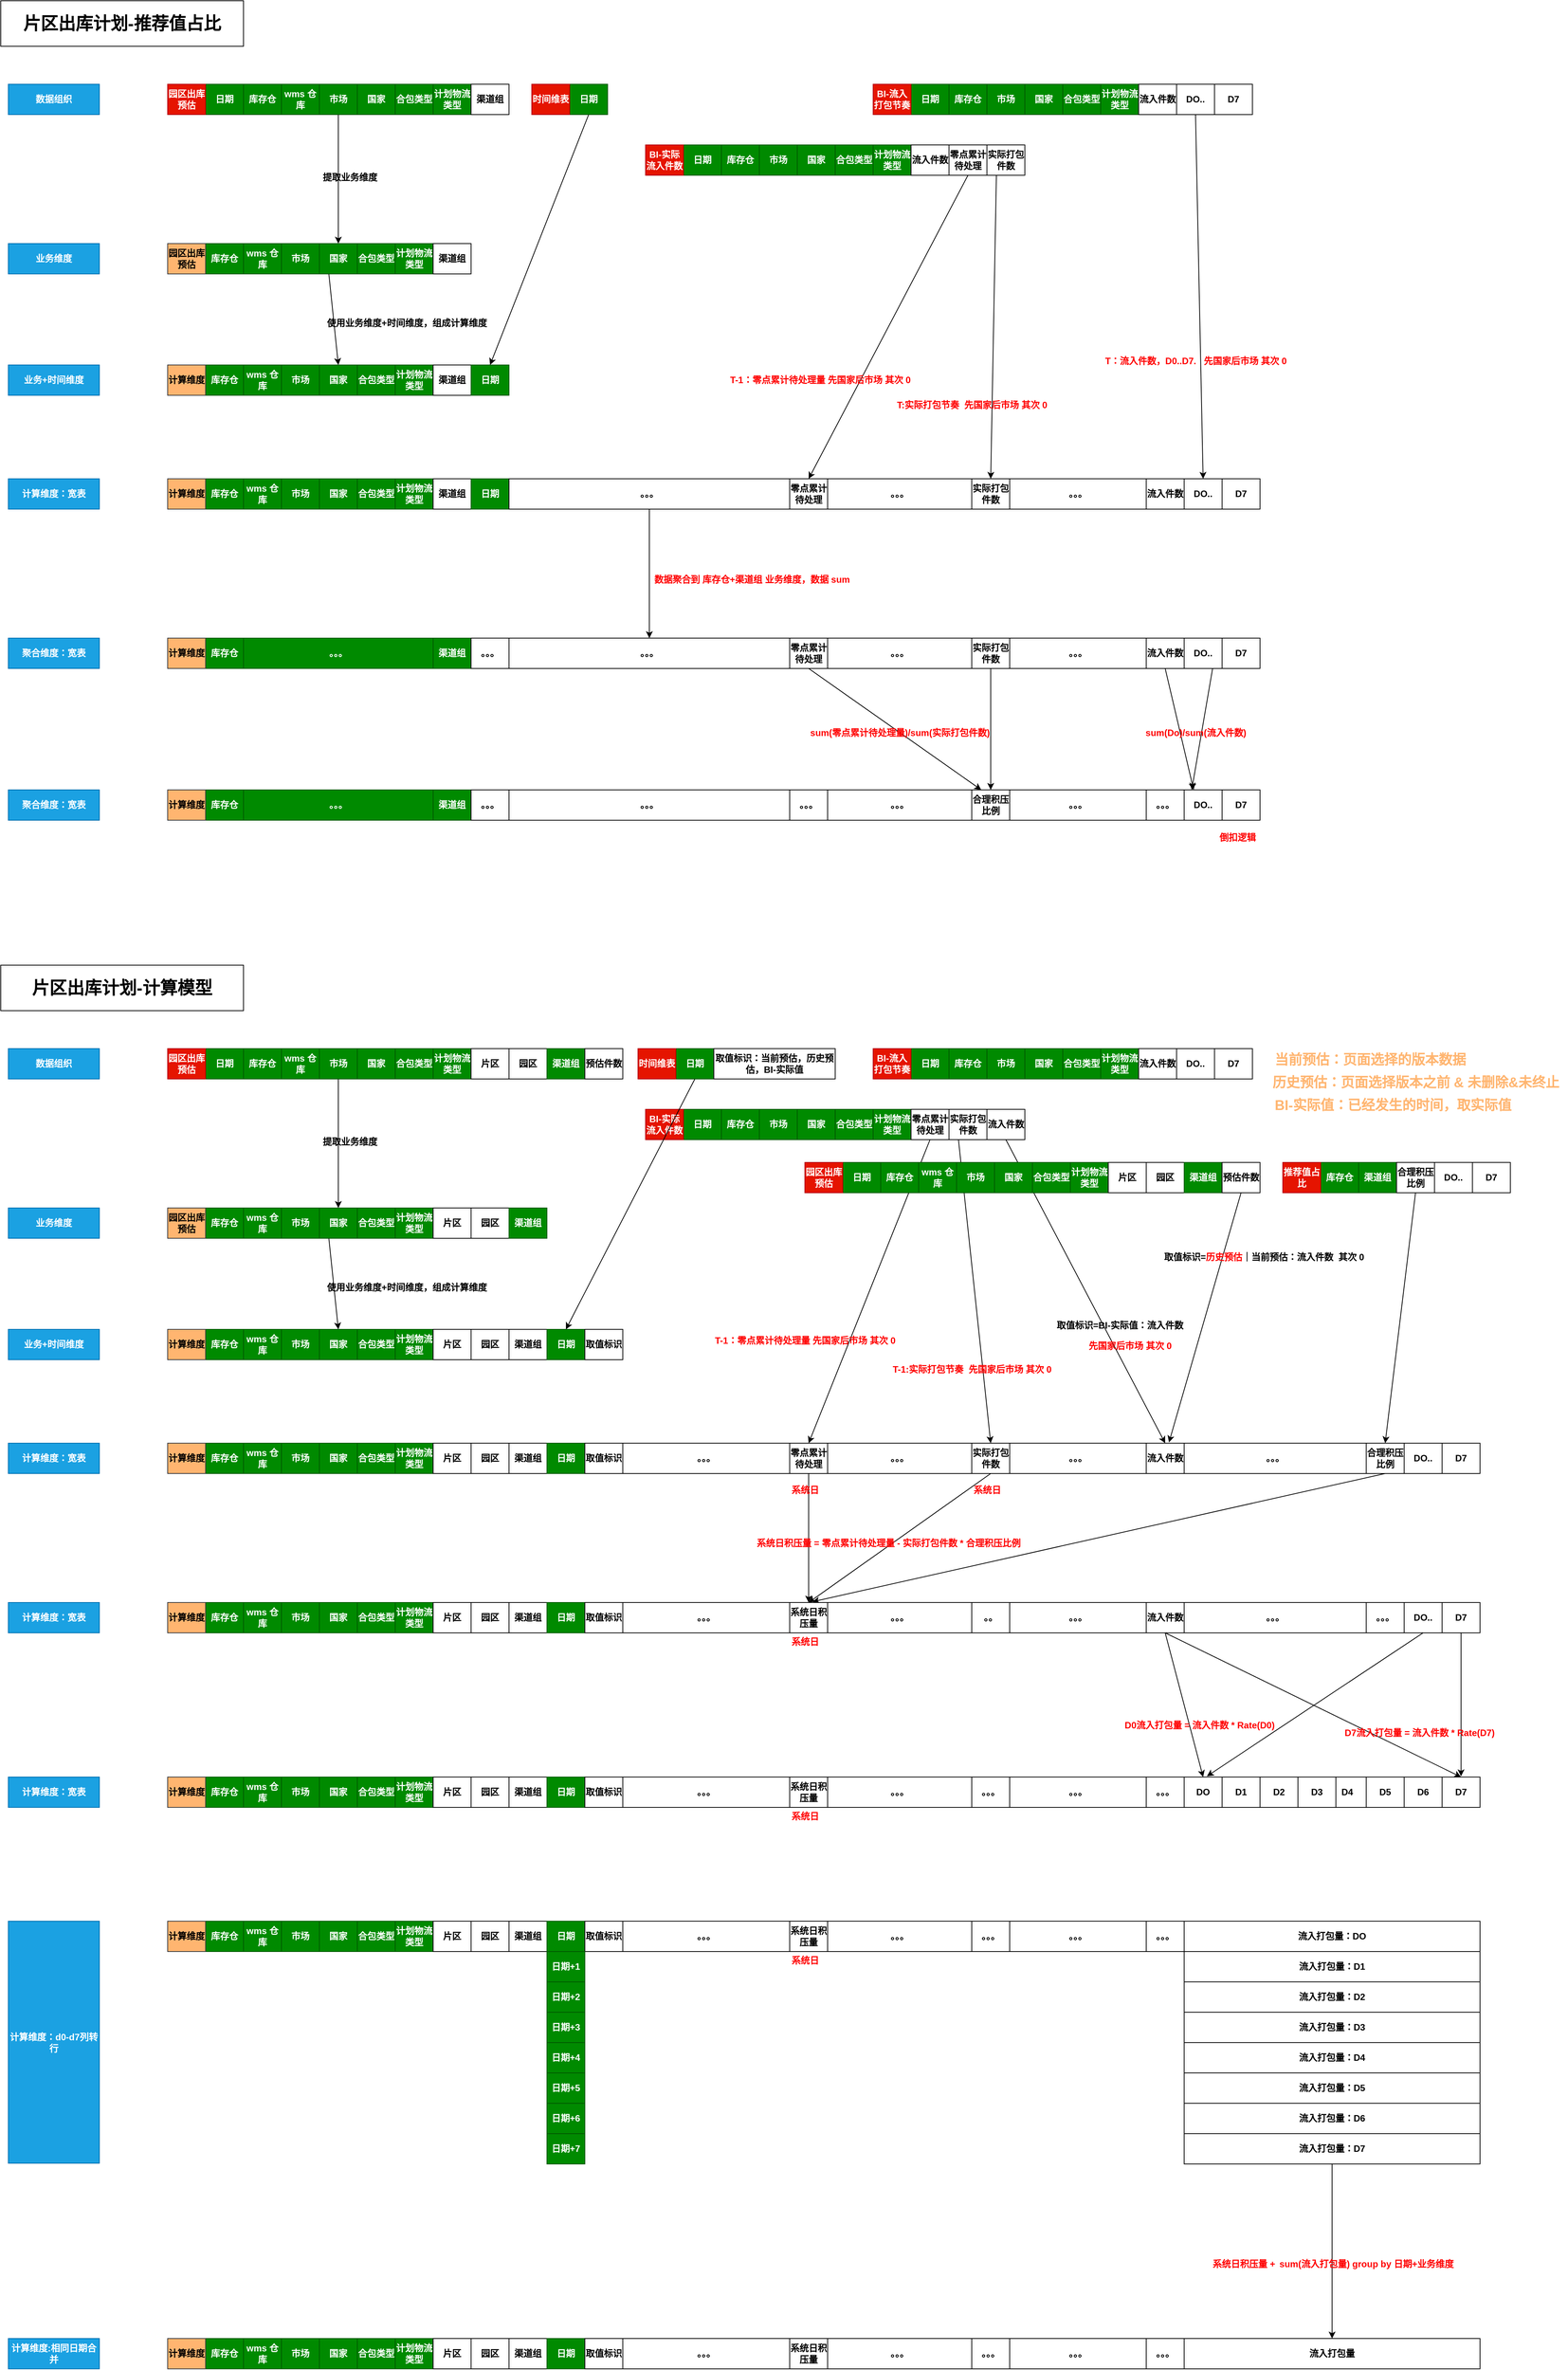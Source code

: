 <mxfile version="24.9.2">
  <diagram name="第 1 页" id="XMdXhfICt-A3853vuRKI">
    <mxGraphModel dx="2876" dy="1087" grid="1" gridSize="10" guides="1" tooltips="1" connect="1" arrows="1" fold="1" page="1" pageScale="1" pageWidth="827" pageHeight="1169" math="0" shadow="0">
      <root>
        <mxCell id="0" />
        <mxCell id="1" parent="0" />
        <mxCell id="ReEDewX-kHqf-GcDKaUq-1" value="日期" style="rounded=0;whiteSpace=wrap;html=1;fillColor=#008a00;fontColor=#ffffff;strokeColor=#005700;fontStyle=1" parent="1" vertex="1">
          <mxGeometry x="140" y="130" width="50" height="40" as="geometry" />
        </mxCell>
        <mxCell id="ReEDewX-kHqf-GcDKaUq-2" value="库存仓" style="rounded=0;whiteSpace=wrap;html=1;fillColor=#008a00;fontColor=#ffffff;strokeColor=#005700;fontStyle=1" parent="1" vertex="1">
          <mxGeometry x="190" y="130" width="50" height="40" as="geometry" />
        </mxCell>
        <mxCell id="ReEDewX-kHqf-GcDKaUq-3" value="wms 仓库" style="rounded=0;whiteSpace=wrap;html=1;fillColor=#008a00;fontColor=#ffffff;strokeColor=#005700;fontStyle=1" parent="1" vertex="1">
          <mxGeometry x="240" y="130" width="50" height="40" as="geometry" />
        </mxCell>
        <mxCell id="ReEDewX-kHqf-GcDKaUq-44" style="edgeStyle=orthogonalEdgeStyle;rounded=0;orthogonalLoop=1;jettySize=auto;html=1;exitX=0.5;exitY=1;exitDx=0;exitDy=0;entryX=0.5;entryY=0;entryDx=0;entryDy=0;fontStyle=1" parent="1" source="ReEDewX-kHqf-GcDKaUq-4" target="ReEDewX-kHqf-GcDKaUq-38" edge="1">
          <mxGeometry relative="1" as="geometry" />
        </mxCell>
        <mxCell id="ReEDewX-kHqf-GcDKaUq-4" value="市场" style="rounded=0;whiteSpace=wrap;html=1;fillColor=#008a00;fontColor=#ffffff;strokeColor=#005700;fontStyle=1" parent="1" vertex="1">
          <mxGeometry x="290" y="130" width="50" height="40" as="geometry" />
        </mxCell>
        <mxCell id="ReEDewX-kHqf-GcDKaUq-5" value="国家" style="rounded=0;whiteSpace=wrap;html=1;fillColor=#008a00;fontColor=#ffffff;strokeColor=#005700;fontStyle=1" parent="1" vertex="1">
          <mxGeometry x="340" y="130" width="50" height="40" as="geometry" />
        </mxCell>
        <mxCell id="ReEDewX-kHqf-GcDKaUq-6" value="合包类型" style="rounded=0;whiteSpace=wrap;html=1;fillColor=#008a00;fontColor=#ffffff;strokeColor=#005700;fontStyle=1" parent="1" vertex="1">
          <mxGeometry x="390" y="130" width="50" height="40" as="geometry" />
        </mxCell>
        <mxCell id="ReEDewX-kHqf-GcDKaUq-7" value="计划物流类型" style="rounded=0;whiteSpace=wrap;html=1;fillColor=#008a00;fontColor=#ffffff;strokeColor=#005700;fontStyle=1" parent="1" vertex="1">
          <mxGeometry x="440" y="130" width="50" height="40" as="geometry" />
        </mxCell>
        <mxCell id="ReEDewX-kHqf-GcDKaUq-8" value="渠道组" style="rounded=0;whiteSpace=wrap;html=1;fontStyle=1" parent="1" vertex="1">
          <mxGeometry x="490" y="130" width="50" height="40" as="geometry" />
        </mxCell>
        <mxCell id="ReEDewX-kHqf-GcDKaUq-9" value="园区出库预估" style="rounded=0;whiteSpace=wrap;html=1;fillColor=#e51400;fontColor=#ffffff;strokeColor=#B20000;fontStyle=1" parent="1" vertex="1">
          <mxGeometry x="90" y="130" width="50" height="40" as="geometry" />
        </mxCell>
        <mxCell id="ReEDewX-kHqf-GcDKaUq-10" value="日期" style="rounded=0;whiteSpace=wrap;html=1;fillColor=#008a00;fontColor=#ffffff;strokeColor=#005700;fontStyle=1" parent="1" vertex="1">
          <mxGeometry x="1070" y="130" width="50" height="40" as="geometry" />
        </mxCell>
        <mxCell id="ReEDewX-kHqf-GcDKaUq-11" value="库存仓" style="rounded=0;whiteSpace=wrap;html=1;fillColor=#008a00;fontColor=#ffffff;strokeColor=#005700;fontStyle=1" parent="1" vertex="1">
          <mxGeometry x="1120" y="130" width="50" height="40" as="geometry" />
        </mxCell>
        <mxCell id="ReEDewX-kHqf-GcDKaUq-13" value="市场" style="rounded=0;whiteSpace=wrap;html=1;fillColor=#008a00;fontColor=#ffffff;strokeColor=#005700;fontStyle=1" parent="1" vertex="1">
          <mxGeometry x="1170" y="130" width="50" height="40" as="geometry" />
        </mxCell>
        <mxCell id="ReEDewX-kHqf-GcDKaUq-14" value="国家" style="rounded=0;whiteSpace=wrap;html=1;fillColor=#008a00;fontColor=#ffffff;strokeColor=#005700;fontStyle=1" parent="1" vertex="1">
          <mxGeometry x="1220" y="130" width="50" height="40" as="geometry" />
        </mxCell>
        <mxCell id="ReEDewX-kHqf-GcDKaUq-15" value="合包类型" style="rounded=0;whiteSpace=wrap;html=1;fillColor=#008a00;fontColor=#ffffff;strokeColor=#005700;fontStyle=1" parent="1" vertex="1">
          <mxGeometry x="1270" y="130" width="50" height="40" as="geometry" />
        </mxCell>
        <mxCell id="ReEDewX-kHqf-GcDKaUq-16" value="计划物流类型" style="rounded=0;whiteSpace=wrap;html=1;fillColor=#008a00;fontColor=#ffffff;strokeColor=#005700;fontStyle=1" parent="1" vertex="1">
          <mxGeometry x="1320" y="130" width="50" height="40" as="geometry" />
        </mxCell>
        <mxCell id="ReEDewX-kHqf-GcDKaUq-17" value="流入件数" style="rounded=0;whiteSpace=wrap;html=1;fontStyle=1" parent="1" vertex="1">
          <mxGeometry x="1370" y="130" width="50" height="40" as="geometry" />
        </mxCell>
        <mxCell id="ReEDewX-kHqf-GcDKaUq-18" value="BI-流入打包节奏" style="rounded=0;whiteSpace=wrap;html=1;fillColor=#e51400;fontColor=#ffffff;strokeColor=#B20000;fontStyle=1" parent="1" vertex="1">
          <mxGeometry x="1020" y="130" width="50" height="40" as="geometry" />
        </mxCell>
        <mxCell id="ReEDewX-kHqf-GcDKaUq-84" style="rounded=0;orthogonalLoop=1;jettySize=auto;html=1;exitX=0.5;exitY=1;exitDx=0;exitDy=0;entryX=0.5;entryY=0;entryDx=0;entryDy=0;fontStyle=1" parent="1" source="ReEDewX-kHqf-GcDKaUq-19" target="ReEDewX-kHqf-GcDKaUq-81" edge="1">
          <mxGeometry relative="1" as="geometry" />
        </mxCell>
        <mxCell id="ReEDewX-kHqf-GcDKaUq-19" value="DO.." style="rounded=0;whiteSpace=wrap;html=1;fontStyle=1" parent="1" vertex="1">
          <mxGeometry x="1420" y="130" width="50" height="40" as="geometry" />
        </mxCell>
        <mxCell id="ReEDewX-kHqf-GcDKaUq-20" value="D7" style="rounded=0;whiteSpace=wrap;html=1;fontStyle=1" parent="1" vertex="1">
          <mxGeometry x="1470" y="130" width="50" height="40" as="geometry" />
        </mxCell>
        <mxCell id="ReEDewX-kHqf-GcDKaUq-21" value="日期" style="rounded=0;whiteSpace=wrap;html=1;fillColor=#008a00;fontColor=#ffffff;strokeColor=#005700;fontStyle=1" parent="1" vertex="1">
          <mxGeometry x="770" y="210" width="50" height="40" as="geometry" />
        </mxCell>
        <mxCell id="ReEDewX-kHqf-GcDKaUq-22" value="库存仓" style="rounded=0;whiteSpace=wrap;html=1;fillColor=#008a00;fontColor=#ffffff;strokeColor=#005700;fontStyle=1" parent="1" vertex="1">
          <mxGeometry x="820" y="210" width="50" height="40" as="geometry" />
        </mxCell>
        <mxCell id="ReEDewX-kHqf-GcDKaUq-23" value="市场" style="rounded=0;whiteSpace=wrap;html=1;fillColor=#008a00;fontColor=#ffffff;strokeColor=#005700;fontStyle=1" parent="1" vertex="1">
          <mxGeometry x="870" y="210" width="50" height="40" as="geometry" />
        </mxCell>
        <mxCell id="ReEDewX-kHqf-GcDKaUq-24" value="国家" style="rounded=0;whiteSpace=wrap;html=1;fillColor=#008a00;fontColor=#ffffff;strokeColor=#005700;fontStyle=1" parent="1" vertex="1">
          <mxGeometry x="920" y="210" width="50" height="40" as="geometry" />
        </mxCell>
        <mxCell id="ReEDewX-kHqf-GcDKaUq-25" value="合包类型" style="rounded=0;whiteSpace=wrap;html=1;fillColor=#008a00;fontColor=#ffffff;strokeColor=#005700;fontStyle=1" parent="1" vertex="1">
          <mxGeometry x="970" y="210" width="50" height="40" as="geometry" />
        </mxCell>
        <mxCell id="ReEDewX-kHqf-GcDKaUq-26" value="计划物流类型" style="rounded=0;whiteSpace=wrap;html=1;fillColor=#008a00;fontColor=#ffffff;strokeColor=#005700;fontStyle=1" parent="1" vertex="1">
          <mxGeometry x="1020" y="210" width="50" height="40" as="geometry" />
        </mxCell>
        <mxCell id="ReEDewX-kHqf-GcDKaUq-27" value="流入件数" style="rounded=0;whiteSpace=wrap;html=1;fontStyle=1" parent="1" vertex="1">
          <mxGeometry x="1070" y="210" width="50" height="40" as="geometry" />
        </mxCell>
        <mxCell id="ReEDewX-kHqf-GcDKaUq-28" value="BI-实际流入件数" style="rounded=0;whiteSpace=wrap;html=1;fillColor=#e51400;fontColor=#ffffff;strokeColor=#B20000;fontStyle=1" parent="1" vertex="1">
          <mxGeometry x="720" y="210" width="50" height="40" as="geometry" />
        </mxCell>
        <mxCell id="ReEDewX-kHqf-GcDKaUq-73" style="rounded=0;orthogonalLoop=1;jettySize=auto;html=1;exitX=0.5;exitY=1;exitDx=0;exitDy=0;entryX=0.5;entryY=0;entryDx=0;entryDy=0;fontStyle=1" parent="1" source="ReEDewX-kHqf-GcDKaUq-29" target="ReEDewX-kHqf-GcDKaUq-71" edge="1">
          <mxGeometry relative="1" as="geometry" />
        </mxCell>
        <mxCell id="ReEDewX-kHqf-GcDKaUq-29" value="零点累计待处理" style="rounded=0;whiteSpace=wrap;html=1;fontStyle=1" parent="1" vertex="1">
          <mxGeometry x="1120" y="210" width="50" height="40" as="geometry" />
        </mxCell>
        <mxCell id="ReEDewX-kHqf-GcDKaUq-77" style="rounded=0;orthogonalLoop=1;jettySize=auto;html=1;exitX=0.25;exitY=1;exitDx=0;exitDy=0;entryX=0.5;entryY=0;entryDx=0;entryDy=0;fontStyle=1" parent="1" source="ReEDewX-kHqf-GcDKaUq-30" target="ReEDewX-kHqf-GcDKaUq-72" edge="1">
          <mxGeometry relative="1" as="geometry" />
        </mxCell>
        <mxCell id="ReEDewX-kHqf-GcDKaUq-30" value="实际打包件数" style="rounded=0;whiteSpace=wrap;html=1;fontStyle=1" parent="1" vertex="1">
          <mxGeometry x="1170" y="210" width="50" height="40" as="geometry" />
        </mxCell>
        <mxCell id="ReEDewX-kHqf-GcDKaUq-57" style="rounded=0;orthogonalLoop=1;jettySize=auto;html=1;exitX=0.5;exitY=1;exitDx=0;exitDy=0;entryX=0.5;entryY=0;entryDx=0;entryDy=0;fontStyle=1" parent="1" source="ReEDewX-kHqf-GcDKaUq-31" target="ReEDewX-kHqf-GcDKaUq-56" edge="1">
          <mxGeometry relative="1" as="geometry" />
        </mxCell>
        <mxCell id="ReEDewX-kHqf-GcDKaUq-31" value="日期" style="rounded=0;whiteSpace=wrap;html=1;fillColor=#008a00;fontColor=#ffffff;strokeColor=#005700;fontStyle=1" parent="1" vertex="1">
          <mxGeometry x="620" y="130" width="50" height="40" as="geometry" />
        </mxCell>
        <mxCell id="ReEDewX-kHqf-GcDKaUq-32" value="时间维表" style="rounded=0;whiteSpace=wrap;html=1;fillColor=#e51400;fontColor=#ffffff;strokeColor=#B20000;fontStyle=1" parent="1" vertex="1">
          <mxGeometry x="570" y="130" width="50" height="40" as="geometry" />
        </mxCell>
        <mxCell id="ReEDewX-kHqf-GcDKaUq-35" value="库存仓" style="rounded=0;whiteSpace=wrap;html=1;fillColor=#008a00;fontColor=#ffffff;strokeColor=#005700;fontStyle=1" parent="1" vertex="1">
          <mxGeometry x="140" y="340" width="50" height="40" as="geometry" />
        </mxCell>
        <mxCell id="ReEDewX-kHqf-GcDKaUq-36" value="wms 仓库" style="rounded=0;whiteSpace=wrap;html=1;fillColor=#008a00;fontColor=#ffffff;strokeColor=#005700;fontStyle=1" parent="1" vertex="1">
          <mxGeometry x="190" y="340" width="50" height="40" as="geometry" />
        </mxCell>
        <mxCell id="ReEDewX-kHqf-GcDKaUq-37" value="市场" style="rounded=0;whiteSpace=wrap;html=1;fillColor=#008a00;fontColor=#ffffff;strokeColor=#005700;fontStyle=1" parent="1" vertex="1">
          <mxGeometry x="240" y="340" width="50" height="40" as="geometry" />
        </mxCell>
        <mxCell id="ReEDewX-kHqf-GcDKaUq-54" style="rounded=0;orthogonalLoop=1;jettySize=auto;html=1;exitX=0.25;exitY=1;exitDx=0;exitDy=0;entryX=0.5;entryY=0;entryDx=0;entryDy=0;fontStyle=1" parent="1" source="ReEDewX-kHqf-GcDKaUq-38" target="ReEDewX-kHqf-GcDKaUq-49" edge="1">
          <mxGeometry relative="1" as="geometry" />
        </mxCell>
        <mxCell id="ReEDewX-kHqf-GcDKaUq-38" value="国家" style="rounded=0;whiteSpace=wrap;html=1;fillColor=#008a00;fontColor=#ffffff;strokeColor=#005700;fontStyle=1" parent="1" vertex="1">
          <mxGeometry x="290" y="340" width="50" height="40" as="geometry" />
        </mxCell>
        <mxCell id="ReEDewX-kHqf-GcDKaUq-39" value="合包类型" style="rounded=0;whiteSpace=wrap;html=1;fillColor=#008a00;fontColor=#ffffff;strokeColor=#005700;fontStyle=1" parent="1" vertex="1">
          <mxGeometry x="340" y="340" width="50" height="40" as="geometry" />
        </mxCell>
        <mxCell id="ReEDewX-kHqf-GcDKaUq-40" value="计划物流类型" style="rounded=0;whiteSpace=wrap;html=1;fillColor=#008a00;fontColor=#ffffff;strokeColor=#005700;fontStyle=1" parent="1" vertex="1">
          <mxGeometry x="390" y="340" width="50" height="40" as="geometry" />
        </mxCell>
        <mxCell id="ReEDewX-kHqf-GcDKaUq-41" value="渠道组" style="rounded=0;whiteSpace=wrap;html=1;fontStyle=1" parent="1" vertex="1">
          <mxGeometry x="440" y="340" width="50" height="40" as="geometry" />
        </mxCell>
        <mxCell id="ReEDewX-kHqf-GcDKaUq-42" value="园区出库预估" style="rounded=0;whiteSpace=wrap;html=1;fillColor=#FFB570;strokeColor=#36393d;fontStyle=1" parent="1" vertex="1">
          <mxGeometry x="90" y="340" width="50" height="40" as="geometry" />
        </mxCell>
        <mxCell id="ReEDewX-kHqf-GcDKaUq-45" value="提取业务维度" style="text;html=1;align=center;verticalAlign=middle;resizable=0;points=[];autosize=1;strokeColor=none;fillColor=none;fontStyle=1" parent="1" vertex="1">
          <mxGeometry x="280" y="238" width="100" height="30" as="geometry" />
        </mxCell>
        <mxCell id="ReEDewX-kHqf-GcDKaUq-46" value="库存仓" style="rounded=0;whiteSpace=wrap;html=1;fillColor=#008a00;fontColor=#ffffff;strokeColor=#005700;fontStyle=1" parent="1" vertex="1">
          <mxGeometry x="140" y="500" width="50" height="40" as="geometry" />
        </mxCell>
        <mxCell id="ReEDewX-kHqf-GcDKaUq-47" value="wms 仓库" style="rounded=0;whiteSpace=wrap;html=1;fillColor=#008a00;fontColor=#ffffff;strokeColor=#005700;fontStyle=1" parent="1" vertex="1">
          <mxGeometry x="190" y="500" width="50" height="40" as="geometry" />
        </mxCell>
        <mxCell id="ReEDewX-kHqf-GcDKaUq-48" value="市场" style="rounded=0;whiteSpace=wrap;html=1;fillColor=#008a00;fontColor=#ffffff;strokeColor=#005700;fontStyle=1" parent="1" vertex="1">
          <mxGeometry x="240" y="500" width="50" height="40" as="geometry" />
        </mxCell>
        <mxCell id="ReEDewX-kHqf-GcDKaUq-49" value="国家" style="rounded=0;whiteSpace=wrap;html=1;fillColor=#008a00;fontColor=#ffffff;strokeColor=#005700;fontStyle=1" parent="1" vertex="1">
          <mxGeometry x="290" y="500" width="50" height="40" as="geometry" />
        </mxCell>
        <mxCell id="ReEDewX-kHqf-GcDKaUq-50" value="合包类型" style="rounded=0;whiteSpace=wrap;html=1;fillColor=#008a00;fontColor=#ffffff;strokeColor=#005700;fontStyle=1" parent="1" vertex="1">
          <mxGeometry x="340" y="500" width="50" height="40" as="geometry" />
        </mxCell>
        <mxCell id="ReEDewX-kHqf-GcDKaUq-51" value="计划物流类型" style="rounded=0;whiteSpace=wrap;html=1;fillColor=#008a00;fontColor=#ffffff;strokeColor=#005700;fontStyle=1" parent="1" vertex="1">
          <mxGeometry x="390" y="500" width="50" height="40" as="geometry" />
        </mxCell>
        <mxCell id="ReEDewX-kHqf-GcDKaUq-52" value="渠道组" style="rounded=0;whiteSpace=wrap;html=1;fontStyle=1" parent="1" vertex="1">
          <mxGeometry x="440" y="500" width="50" height="40" as="geometry" />
        </mxCell>
        <mxCell id="ReEDewX-kHqf-GcDKaUq-53" value="计算维度" style="rounded=0;whiteSpace=wrap;html=1;fillColor=#FFB570;strokeColor=#36393d;fontStyle=1" parent="1" vertex="1">
          <mxGeometry x="90" y="500" width="50" height="40" as="geometry" />
        </mxCell>
        <mxCell id="ReEDewX-kHqf-GcDKaUq-56" value="日期" style="rounded=0;whiteSpace=wrap;html=1;fontStyle=1;fillColor=#008a00;fontColor=#ffffff;strokeColor=#005700;" parent="1" vertex="1">
          <mxGeometry x="490" y="500" width="50" height="40" as="geometry" />
        </mxCell>
        <mxCell id="ReEDewX-kHqf-GcDKaUq-61" value="使用业务维度+时间维度，组成计算维度" style="text;html=1;align=center;verticalAlign=middle;resizable=0;points=[];autosize=1;strokeColor=none;fillColor=none;fontStyle=1" parent="1" vertex="1">
          <mxGeometry x="290" y="430" width="230" height="30" as="geometry" />
        </mxCell>
        <mxCell id="ReEDewX-kHqf-GcDKaUq-62" value="库存仓" style="rounded=0;whiteSpace=wrap;html=1;fillColor=#008a00;fontColor=#ffffff;strokeColor=#005700;fontStyle=1" parent="1" vertex="1">
          <mxGeometry x="140" y="650" width="50" height="40" as="geometry" />
        </mxCell>
        <mxCell id="ReEDewX-kHqf-GcDKaUq-63" value="wms 仓库" style="rounded=0;whiteSpace=wrap;html=1;fillColor=#008a00;fontColor=#ffffff;strokeColor=#005700;fontStyle=1" parent="1" vertex="1">
          <mxGeometry x="190" y="650" width="50" height="40" as="geometry" />
        </mxCell>
        <mxCell id="ReEDewX-kHqf-GcDKaUq-64" value="市场" style="rounded=0;whiteSpace=wrap;html=1;fillColor=#008a00;fontColor=#ffffff;strokeColor=#005700;fontStyle=1" parent="1" vertex="1">
          <mxGeometry x="240" y="650" width="50" height="40" as="geometry" />
        </mxCell>
        <mxCell id="ReEDewX-kHqf-GcDKaUq-65" value="国家" style="rounded=0;whiteSpace=wrap;html=1;fillColor=#008a00;fontColor=#ffffff;strokeColor=#005700;fontStyle=1" parent="1" vertex="1">
          <mxGeometry x="290" y="650" width="50" height="40" as="geometry" />
        </mxCell>
        <mxCell id="ReEDewX-kHqf-GcDKaUq-66" value="合包类型" style="rounded=0;whiteSpace=wrap;html=1;fillColor=#008a00;fontColor=#ffffff;strokeColor=#005700;fontStyle=1" parent="1" vertex="1">
          <mxGeometry x="340" y="650" width="50" height="40" as="geometry" />
        </mxCell>
        <mxCell id="ReEDewX-kHqf-GcDKaUq-67" value="计划物流类型" style="rounded=0;whiteSpace=wrap;html=1;fillColor=#008a00;fontColor=#ffffff;strokeColor=#005700;fontStyle=1" parent="1" vertex="1">
          <mxGeometry x="390" y="650" width="50" height="40" as="geometry" />
        </mxCell>
        <mxCell id="ReEDewX-kHqf-GcDKaUq-68" value="渠道组" style="rounded=0;whiteSpace=wrap;html=1;fontStyle=1" parent="1" vertex="1">
          <mxGeometry x="440" y="650" width="50" height="40" as="geometry" />
        </mxCell>
        <mxCell id="ReEDewX-kHqf-GcDKaUq-69" value="计算维度" style="rounded=0;whiteSpace=wrap;html=1;fillColor=#FFB570;strokeColor=#36393d;fontStyle=1" parent="1" vertex="1">
          <mxGeometry x="90" y="650" width="50" height="40" as="geometry" />
        </mxCell>
        <mxCell id="ReEDewX-kHqf-GcDKaUq-70" value="日期" style="rounded=0;whiteSpace=wrap;html=1;fontStyle=1;fillColor=#008a00;fontColor=#ffffff;strokeColor=#005700;" parent="1" vertex="1">
          <mxGeometry x="490" y="650" width="50" height="40" as="geometry" />
        </mxCell>
        <mxCell id="ReEDewX-kHqf-GcDKaUq-71" value="零点累计待处理" style="rounded=0;whiteSpace=wrap;html=1;fontStyle=1" parent="1" vertex="1">
          <mxGeometry x="910" y="650" width="50" height="40" as="geometry" />
        </mxCell>
        <mxCell id="ReEDewX-kHqf-GcDKaUq-72" value="实际打包件数" style="rounded=0;whiteSpace=wrap;html=1;fontStyle=1" parent="1" vertex="1">
          <mxGeometry x="1150" y="650" width="50" height="40" as="geometry" />
        </mxCell>
        <mxCell id="ReEDewX-kHqf-GcDKaUq-109" style="edgeStyle=orthogonalEdgeStyle;rounded=0;orthogonalLoop=1;jettySize=auto;html=1;exitX=0.5;exitY=1;exitDx=0;exitDy=0;fontStyle=1" parent="1" source="ReEDewX-kHqf-GcDKaUq-75" target="ReEDewX-kHqf-GcDKaUq-101" edge="1">
          <mxGeometry relative="1" as="geometry" />
        </mxCell>
        <mxCell id="ReEDewX-kHqf-GcDKaUq-75" value="。。。" style="rounded=0;whiteSpace=wrap;html=1;fontStyle=1" parent="1" vertex="1">
          <mxGeometry x="540" y="650" width="370" height="40" as="geometry" />
        </mxCell>
        <mxCell id="ReEDewX-kHqf-GcDKaUq-76" value="&lt;font color=&quot;#ff0000&quot;&gt;T-1：零点累计待处理量 先国家后市场 其次 0&lt;/font&gt;" style="text;html=1;align=center;verticalAlign=middle;resizable=0;points=[];autosize=1;strokeColor=none;fillColor=none;fontStyle=1" parent="1" vertex="1">
          <mxGeometry x="820" y="505" width="260" height="30" as="geometry" />
        </mxCell>
        <mxCell id="ReEDewX-kHqf-GcDKaUq-78" value="&lt;font color=&quot;#ff0000&quot;&gt;T:实际打包节奏&amp;nbsp; 先国家后市场 其次 0&lt;/font&gt;" style="text;html=1;align=center;verticalAlign=middle;resizable=0;points=[];autosize=1;strokeColor=none;fillColor=none;fontStyle=1" parent="1" vertex="1">
          <mxGeometry x="1040" y="538" width="220" height="30" as="geometry" />
        </mxCell>
        <mxCell id="ReEDewX-kHqf-GcDKaUq-79" value="。。。" style="rounded=0;whiteSpace=wrap;html=1;fontStyle=1" parent="1" vertex="1">
          <mxGeometry x="960" y="650" width="190" height="40" as="geometry" />
        </mxCell>
        <mxCell id="ReEDewX-kHqf-GcDKaUq-80" value="流入件数" style="rounded=0;whiteSpace=wrap;html=1;fontStyle=1" parent="1" vertex="1">
          <mxGeometry x="1380" y="650" width="50" height="40" as="geometry" />
        </mxCell>
        <mxCell id="ReEDewX-kHqf-GcDKaUq-81" value="DO.." style="rounded=0;whiteSpace=wrap;html=1;fontStyle=1" parent="1" vertex="1">
          <mxGeometry x="1430" y="650" width="50" height="40" as="geometry" />
        </mxCell>
        <mxCell id="ReEDewX-kHqf-GcDKaUq-82" value="D7" style="rounded=0;whiteSpace=wrap;html=1;fontStyle=1" parent="1" vertex="1">
          <mxGeometry x="1480" y="650" width="50" height="40" as="geometry" />
        </mxCell>
        <mxCell id="ReEDewX-kHqf-GcDKaUq-83" value="。。。" style="rounded=0;whiteSpace=wrap;html=1;fontStyle=1" parent="1" vertex="1">
          <mxGeometry x="1200" y="650" width="180" height="40" as="geometry" />
        </mxCell>
        <mxCell id="ReEDewX-kHqf-GcDKaUq-85" value="&lt;font color=&quot;#ff0000&quot;&gt;T：流入件数，D0..D7.&amp;nbsp; &amp;nbsp;先国家后市场 其次 0&lt;/font&gt;" style="text;html=1;align=center;verticalAlign=middle;resizable=0;points=[];autosize=1;strokeColor=none;fillColor=none;fontStyle=1" parent="1" vertex="1">
          <mxGeometry x="1315" y="480" width="260" height="30" as="geometry" />
        </mxCell>
        <mxCell id="ReEDewX-kHqf-GcDKaUq-86" value="计算维度：宽表" style="whiteSpace=wrap;html=1;fontStyle=1;fillColor=#1ba1e2;strokeColor=#006EAF;fontColor=#ffffff;" parent="1" vertex="1">
          <mxGeometry x="-120" y="650" width="120" height="40" as="geometry" />
        </mxCell>
        <mxCell id="ReEDewX-kHqf-GcDKaUq-87" value="业务+时间维度" style="whiteSpace=wrap;html=1;fontStyle=1;fillColor=#1ba1e2;strokeColor=#006EAF;fontColor=#ffffff;" parent="1" vertex="1">
          <mxGeometry x="-120" y="500" width="120" height="40" as="geometry" />
        </mxCell>
        <mxCell id="ReEDewX-kHqf-GcDKaUq-88" value="业务维度" style="whiteSpace=wrap;html=1;fontStyle=1;fillColor=#1ba1e2;strokeColor=#006EAF;fontColor=#ffffff;" parent="1" vertex="1">
          <mxGeometry x="-120" y="340" width="120" height="40" as="geometry" />
        </mxCell>
        <mxCell id="ReEDewX-kHqf-GcDKaUq-89" value="数据组织" style="whiteSpace=wrap;html=1;fontStyle=1;fillColor=#1ba1e2;strokeColor=#006EAF;fontColor=#ffffff;" parent="1" vertex="1">
          <mxGeometry x="-120" y="130" width="120" height="40" as="geometry" />
        </mxCell>
        <mxCell id="ReEDewX-kHqf-GcDKaUq-90" value="库存仓" style="rounded=0;whiteSpace=wrap;html=1;fillColor=#008a00;fontColor=#ffffff;strokeColor=#005700;fontStyle=1" parent="1" vertex="1">
          <mxGeometry x="140" y="860" width="50" height="40" as="geometry" />
        </mxCell>
        <mxCell id="ReEDewX-kHqf-GcDKaUq-96" value="渠道组" style="rounded=0;whiteSpace=wrap;html=1;fontStyle=1;fillColor=#008a00;fontColor=#ffffff;strokeColor=#005700;" parent="1" vertex="1">
          <mxGeometry x="440" y="860" width="50" height="40" as="geometry" />
        </mxCell>
        <mxCell id="ReEDewX-kHqf-GcDKaUq-97" value="计算维度" style="rounded=0;whiteSpace=wrap;html=1;fillColor=#FFB570;strokeColor=#36393d;fontStyle=1" parent="1" vertex="1">
          <mxGeometry x="90" y="860" width="50" height="40" as="geometry" />
        </mxCell>
        <mxCell id="ReEDewX-kHqf-GcDKaUq-98" value="。。。" style="rounded=0;whiteSpace=wrap;html=1;fontStyle=1" parent="1" vertex="1">
          <mxGeometry x="490" y="860" width="50" height="40" as="geometry" />
        </mxCell>
        <mxCell id="ReEDewX-kHqf-GcDKaUq-125" style="rounded=0;orthogonalLoop=1;jettySize=auto;html=1;exitX=0.5;exitY=1;exitDx=0;exitDy=0;entryX=0.25;entryY=0;entryDx=0;entryDy=0;fontStyle=1" parent="1" source="ReEDewX-kHqf-GcDKaUq-99" target="ReEDewX-kHqf-GcDKaUq-116" edge="1">
          <mxGeometry relative="1" as="geometry" />
        </mxCell>
        <mxCell id="ReEDewX-kHqf-GcDKaUq-99" value="零点累计待处理" style="rounded=0;whiteSpace=wrap;html=1;fontStyle=1" parent="1" vertex="1">
          <mxGeometry x="910" y="860" width="50" height="40" as="geometry" />
        </mxCell>
        <mxCell id="ReEDewX-kHqf-GcDKaUq-126" style="edgeStyle=orthogonalEdgeStyle;rounded=0;orthogonalLoop=1;jettySize=auto;html=1;exitX=0.5;exitY=1;exitDx=0;exitDy=0;fontStyle=1" parent="1" source="ReEDewX-kHqf-GcDKaUq-100" edge="1">
          <mxGeometry relative="1" as="geometry">
            <mxPoint x="1175" y="1060" as="targetPoint" />
          </mxGeometry>
        </mxCell>
        <mxCell id="ReEDewX-kHqf-GcDKaUq-100" value="实际打包件数" style="rounded=0;whiteSpace=wrap;html=1;fontStyle=1" parent="1" vertex="1">
          <mxGeometry x="1150" y="860" width="50" height="40" as="geometry" />
        </mxCell>
        <mxCell id="ReEDewX-kHqf-GcDKaUq-101" value="。。。" style="rounded=0;whiteSpace=wrap;html=1;fontStyle=1" parent="1" vertex="1">
          <mxGeometry x="540" y="860" width="370" height="40" as="geometry" />
        </mxCell>
        <mxCell id="ReEDewX-kHqf-GcDKaUq-102" value="。。。" style="rounded=0;whiteSpace=wrap;html=1;fontStyle=1" parent="1" vertex="1">
          <mxGeometry x="960" y="860" width="190" height="40" as="geometry" />
        </mxCell>
        <mxCell id="ReEDewX-kHqf-GcDKaUq-128" style="rounded=0;orthogonalLoop=1;jettySize=auto;html=1;exitX=0.5;exitY=1;exitDx=0;exitDy=0;entryX=0.25;entryY=0;entryDx=0;entryDy=0;fontStyle=1" parent="1" source="ReEDewX-kHqf-GcDKaUq-103" target="ReEDewX-kHqf-GcDKaUq-120" edge="1">
          <mxGeometry relative="1" as="geometry" />
        </mxCell>
        <mxCell id="ReEDewX-kHqf-GcDKaUq-103" value="流入件数" style="rounded=0;whiteSpace=wrap;html=1;fontStyle=1" parent="1" vertex="1">
          <mxGeometry x="1380" y="860" width="50" height="40" as="geometry" />
        </mxCell>
        <mxCell id="ReEDewX-kHqf-GcDKaUq-129" style="rounded=0;orthogonalLoop=1;jettySize=auto;html=1;exitX=0.75;exitY=1;exitDx=0;exitDy=0;fontStyle=1" parent="1" source="ReEDewX-kHqf-GcDKaUq-104" edge="1">
          <mxGeometry relative="1" as="geometry">
            <mxPoint x="1440" y="1060" as="targetPoint" />
          </mxGeometry>
        </mxCell>
        <mxCell id="ReEDewX-kHqf-GcDKaUq-104" value="DO.." style="rounded=0;whiteSpace=wrap;html=1;fontStyle=1" parent="1" vertex="1">
          <mxGeometry x="1430" y="860" width="50" height="40" as="geometry" />
        </mxCell>
        <mxCell id="ReEDewX-kHqf-GcDKaUq-105" value="D7" style="rounded=0;whiteSpace=wrap;html=1;fontStyle=1" parent="1" vertex="1">
          <mxGeometry x="1480" y="860" width="50" height="40" as="geometry" />
        </mxCell>
        <mxCell id="ReEDewX-kHqf-GcDKaUq-106" value="。。。" style="rounded=0;whiteSpace=wrap;html=1;fontStyle=1" parent="1" vertex="1">
          <mxGeometry x="1200" y="860" width="180" height="40" as="geometry" />
        </mxCell>
        <mxCell id="ReEDewX-kHqf-GcDKaUq-107" value="聚合维度：宽表" style="whiteSpace=wrap;html=1;fontStyle=1;fillColor=#1ba1e2;strokeColor=#006EAF;fontColor=#ffffff;" parent="1" vertex="1">
          <mxGeometry x="-120" y="860" width="120" height="40" as="geometry" />
        </mxCell>
        <mxCell id="ReEDewX-kHqf-GcDKaUq-108" value="。。。" style="rounded=0;whiteSpace=wrap;html=1;fillColor=#008a00;fontColor=#ffffff;strokeColor=#005700;fontStyle=1" parent="1" vertex="1">
          <mxGeometry x="190" y="860" width="250" height="40" as="geometry" />
        </mxCell>
        <mxCell id="ReEDewX-kHqf-GcDKaUq-110" value="&lt;font color=&quot;#ff0000&quot;&gt;数据聚合到 库存仓+渠道组 业务维度，数据 sum&lt;/font&gt;" style="text;html=1;align=center;verticalAlign=middle;resizable=0;points=[];autosize=1;strokeColor=none;fillColor=none;fontStyle=1" parent="1" vertex="1">
          <mxGeometry x="720" y="768" width="280" height="30" as="geometry" />
        </mxCell>
        <mxCell id="ReEDewX-kHqf-GcDKaUq-111" value="库存仓" style="rounded=0;whiteSpace=wrap;html=1;fillColor=#008a00;fontColor=#ffffff;strokeColor=#005700;fontStyle=1" parent="1" vertex="1">
          <mxGeometry x="140" y="1060" width="50" height="40" as="geometry" />
        </mxCell>
        <mxCell id="ReEDewX-kHqf-GcDKaUq-112" value="渠道组" style="rounded=0;whiteSpace=wrap;html=1;fontStyle=1;fillColor=#008a00;fontColor=#ffffff;strokeColor=#005700;" parent="1" vertex="1">
          <mxGeometry x="440" y="1060" width="50" height="40" as="geometry" />
        </mxCell>
        <mxCell id="ReEDewX-kHqf-GcDKaUq-113" value="计算维度" style="rounded=0;whiteSpace=wrap;html=1;fillColor=#FFB570;strokeColor=#36393d;fontStyle=1" parent="1" vertex="1">
          <mxGeometry x="90" y="1060" width="50" height="40" as="geometry" />
        </mxCell>
        <mxCell id="ReEDewX-kHqf-GcDKaUq-114" value="。。。" style="rounded=0;whiteSpace=wrap;html=1;fontStyle=1" parent="1" vertex="1">
          <mxGeometry x="490" y="1060" width="50" height="40" as="geometry" />
        </mxCell>
        <mxCell id="ReEDewX-kHqf-GcDKaUq-115" value="。。。" style="rounded=0;whiteSpace=wrap;html=1;fontStyle=1" parent="1" vertex="1">
          <mxGeometry x="910" y="1060" width="50" height="40" as="geometry" />
        </mxCell>
        <mxCell id="ReEDewX-kHqf-GcDKaUq-116" value="合理积压比例" style="rounded=0;whiteSpace=wrap;html=1;fontStyle=1" parent="1" vertex="1">
          <mxGeometry x="1150" y="1060" width="50" height="40" as="geometry" />
        </mxCell>
        <mxCell id="ReEDewX-kHqf-GcDKaUq-117" value="。。。" style="rounded=0;whiteSpace=wrap;html=1;fontStyle=1" parent="1" vertex="1">
          <mxGeometry x="540" y="1060" width="370" height="40" as="geometry" />
        </mxCell>
        <mxCell id="ReEDewX-kHqf-GcDKaUq-118" value="。。。" style="rounded=0;whiteSpace=wrap;html=1;fontStyle=1" parent="1" vertex="1">
          <mxGeometry x="960" y="1060" width="190" height="40" as="geometry" />
        </mxCell>
        <mxCell id="ReEDewX-kHqf-GcDKaUq-119" value="。。。" style="rounded=0;whiteSpace=wrap;html=1;fontStyle=1" parent="1" vertex="1">
          <mxGeometry x="1380" y="1060" width="50" height="40" as="geometry" />
        </mxCell>
        <mxCell id="ReEDewX-kHqf-GcDKaUq-120" value="DO.." style="rounded=0;whiteSpace=wrap;html=1;fontStyle=1" parent="1" vertex="1">
          <mxGeometry x="1430" y="1060" width="50" height="40" as="geometry" />
        </mxCell>
        <mxCell id="ReEDewX-kHqf-GcDKaUq-121" value="D7" style="rounded=0;whiteSpace=wrap;html=1;fontStyle=1" parent="1" vertex="1">
          <mxGeometry x="1480" y="1060" width="50" height="40" as="geometry" />
        </mxCell>
        <mxCell id="ReEDewX-kHqf-GcDKaUq-122" value="。。。" style="rounded=0;whiteSpace=wrap;html=1;fontStyle=1" parent="1" vertex="1">
          <mxGeometry x="1200" y="1060" width="180" height="40" as="geometry" />
        </mxCell>
        <mxCell id="ReEDewX-kHqf-GcDKaUq-123" value="聚合维度：宽表" style="whiteSpace=wrap;html=1;fontStyle=1;fillColor=#1ba1e2;strokeColor=#006EAF;fontColor=#ffffff;" parent="1" vertex="1">
          <mxGeometry x="-120" y="1060" width="120" height="40" as="geometry" />
        </mxCell>
        <mxCell id="ReEDewX-kHqf-GcDKaUq-124" value="。。。" style="rounded=0;whiteSpace=wrap;html=1;fillColor=#008a00;fontColor=#ffffff;strokeColor=#005700;fontStyle=1" parent="1" vertex="1">
          <mxGeometry x="190" y="1060" width="250" height="40" as="geometry" />
        </mxCell>
        <mxCell id="ReEDewX-kHqf-GcDKaUq-127" value="&lt;font color=&quot;#ff0000&quot;&gt;sum(零点累计待处理量)/sum(实际打包件数)&lt;/font&gt;" style="text;html=1;align=center;verticalAlign=middle;resizable=0;points=[];autosize=1;strokeColor=none;fillColor=none;fontStyle=1" parent="1" vertex="1">
          <mxGeometry x="925" y="970" width="260" height="30" as="geometry" />
        </mxCell>
        <mxCell id="ReEDewX-kHqf-GcDKaUq-130" value="&lt;font color=&quot;#ff0000&quot;&gt;sum(Do)/sum(流入件数)&lt;/font&gt;" style="text;html=1;align=center;verticalAlign=middle;resizable=0;points=[];autosize=1;strokeColor=none;fillColor=none;fontStyle=1" parent="1" vertex="1">
          <mxGeometry x="1370" y="970" width="150" height="30" as="geometry" />
        </mxCell>
        <mxCell id="ReEDewX-kHqf-GcDKaUq-131" value="&lt;span&gt;&lt;font style=&quot;font-size: 23px;&quot;&gt;片区出库计划-推荐值占比&lt;/font&gt;&lt;/span&gt;" style="rounded=0;whiteSpace=wrap;html=1;fontStyle=1" parent="1" vertex="1">
          <mxGeometry x="-130" y="20" width="320" height="60" as="geometry" />
        </mxCell>
        <mxCell id="ReEDewX-kHqf-GcDKaUq-132" value="日期" style="rounded=0;whiteSpace=wrap;html=1;fillColor=#008a00;fontColor=#ffffff;strokeColor=#005700;fontStyle=1" parent="1" vertex="1">
          <mxGeometry x="140" y="1401" width="50" height="40" as="geometry" />
        </mxCell>
        <mxCell id="ReEDewX-kHqf-GcDKaUq-133" value="库存仓" style="rounded=0;whiteSpace=wrap;html=1;fillColor=#008a00;fontColor=#ffffff;strokeColor=#005700;fontStyle=1" parent="1" vertex="1">
          <mxGeometry x="190" y="1401" width="50" height="40" as="geometry" />
        </mxCell>
        <mxCell id="ReEDewX-kHqf-GcDKaUq-134" value="wms 仓库" style="rounded=0;whiteSpace=wrap;html=1;fillColor=#008a00;fontColor=#ffffff;strokeColor=#005700;fontStyle=1" parent="1" vertex="1">
          <mxGeometry x="240" y="1401" width="50" height="40" as="geometry" />
        </mxCell>
        <mxCell id="ReEDewX-kHqf-GcDKaUq-135" style="edgeStyle=orthogonalEdgeStyle;rounded=0;orthogonalLoop=1;jettySize=auto;html=1;exitX=0.5;exitY=1;exitDx=0;exitDy=0;entryX=0.5;entryY=0;entryDx=0;entryDy=0;fontStyle=1" parent="1" source="ReEDewX-kHqf-GcDKaUq-136" target="ReEDewX-kHqf-GcDKaUq-172" edge="1">
          <mxGeometry relative="1" as="geometry" />
        </mxCell>
        <mxCell id="ReEDewX-kHqf-GcDKaUq-136" value="市场" style="rounded=0;whiteSpace=wrap;html=1;fillColor=#008a00;fontColor=#ffffff;strokeColor=#005700;fontStyle=1" parent="1" vertex="1">
          <mxGeometry x="290" y="1401" width="50" height="40" as="geometry" />
        </mxCell>
        <mxCell id="ReEDewX-kHqf-GcDKaUq-137" value="国家" style="rounded=0;whiteSpace=wrap;html=1;fillColor=#008a00;fontColor=#ffffff;strokeColor=#005700;fontStyle=1" parent="1" vertex="1">
          <mxGeometry x="340" y="1401" width="50" height="40" as="geometry" />
        </mxCell>
        <mxCell id="ReEDewX-kHqf-GcDKaUq-138" value="合包类型" style="rounded=0;whiteSpace=wrap;html=1;fillColor=#008a00;fontColor=#ffffff;strokeColor=#005700;fontStyle=1" parent="1" vertex="1">
          <mxGeometry x="390" y="1401" width="50" height="40" as="geometry" />
        </mxCell>
        <mxCell id="ReEDewX-kHqf-GcDKaUq-139" value="计划物流类型" style="rounded=0;whiteSpace=wrap;html=1;fillColor=#008a00;fontColor=#ffffff;strokeColor=#005700;fontStyle=1" parent="1" vertex="1">
          <mxGeometry x="440" y="1401" width="50" height="40" as="geometry" />
        </mxCell>
        <mxCell id="ReEDewX-kHqf-GcDKaUq-140" value="片区" style="rounded=0;whiteSpace=wrap;html=1;fontStyle=1" parent="1" vertex="1">
          <mxGeometry x="490" y="1401" width="50" height="40" as="geometry" />
        </mxCell>
        <mxCell id="ReEDewX-kHqf-GcDKaUq-141" value="园区出库预估" style="rounded=0;whiteSpace=wrap;html=1;fillColor=#e51400;fontColor=#ffffff;strokeColor=#B20000;fontStyle=1" parent="1" vertex="1">
          <mxGeometry x="90" y="1401" width="50" height="40" as="geometry" />
        </mxCell>
        <mxCell id="ReEDewX-kHqf-GcDKaUq-142" value="日期" style="rounded=0;whiteSpace=wrap;html=1;fillColor=#008a00;fontColor=#ffffff;strokeColor=#005700;fontStyle=1" parent="1" vertex="1">
          <mxGeometry x="1070" y="1401" width="50" height="40" as="geometry" />
        </mxCell>
        <mxCell id="ReEDewX-kHqf-GcDKaUq-143" value="库存仓" style="rounded=0;whiteSpace=wrap;html=1;fillColor=#008a00;fontColor=#ffffff;strokeColor=#005700;fontStyle=1" parent="1" vertex="1">
          <mxGeometry x="1120" y="1401" width="50" height="40" as="geometry" />
        </mxCell>
        <mxCell id="ReEDewX-kHqf-GcDKaUq-144" value="市场" style="rounded=0;whiteSpace=wrap;html=1;fillColor=#008a00;fontColor=#ffffff;strokeColor=#005700;fontStyle=1" parent="1" vertex="1">
          <mxGeometry x="1170" y="1401" width="50" height="40" as="geometry" />
        </mxCell>
        <mxCell id="ReEDewX-kHqf-GcDKaUq-145" value="国家" style="rounded=0;whiteSpace=wrap;html=1;fillColor=#008a00;fontColor=#ffffff;strokeColor=#005700;fontStyle=1" parent="1" vertex="1">
          <mxGeometry x="1220" y="1401" width="50" height="40" as="geometry" />
        </mxCell>
        <mxCell id="ReEDewX-kHqf-GcDKaUq-146" value="合包类型" style="rounded=0;whiteSpace=wrap;html=1;fillColor=#008a00;fontColor=#ffffff;strokeColor=#005700;fontStyle=1" parent="1" vertex="1">
          <mxGeometry x="1270" y="1401" width="50" height="40" as="geometry" />
        </mxCell>
        <mxCell id="ReEDewX-kHqf-GcDKaUq-147" value="计划物流类型" style="rounded=0;whiteSpace=wrap;html=1;fillColor=#008a00;fontColor=#ffffff;strokeColor=#005700;fontStyle=1" parent="1" vertex="1">
          <mxGeometry x="1320" y="1401" width="50" height="40" as="geometry" />
        </mxCell>
        <mxCell id="ReEDewX-kHqf-GcDKaUq-148" value="流入件数" style="rounded=0;whiteSpace=wrap;html=1;fontStyle=1" parent="1" vertex="1">
          <mxGeometry x="1370" y="1401" width="50" height="40" as="geometry" />
        </mxCell>
        <mxCell id="ReEDewX-kHqf-GcDKaUq-149" value="BI-流入打包节奏" style="rounded=0;whiteSpace=wrap;html=1;fillColor=#e51400;fontColor=#ffffff;strokeColor=#B20000;fontStyle=1" parent="1" vertex="1">
          <mxGeometry x="1020" y="1401" width="50" height="40" as="geometry" />
        </mxCell>
        <mxCell id="ReEDewX-kHqf-GcDKaUq-151" value="DO.." style="rounded=0;whiteSpace=wrap;html=1;fontStyle=1" parent="1" vertex="1">
          <mxGeometry x="1420" y="1401" width="50" height="40" as="geometry" />
        </mxCell>
        <mxCell id="ReEDewX-kHqf-GcDKaUq-152" value="D7" style="rounded=0;whiteSpace=wrap;html=1;fontStyle=1" parent="1" vertex="1">
          <mxGeometry x="1470" y="1401" width="50" height="40" as="geometry" />
        </mxCell>
        <mxCell id="ReEDewX-kHqf-GcDKaUq-153" value="日期" style="rounded=0;whiteSpace=wrap;html=1;fillColor=#008a00;fontColor=#ffffff;strokeColor=#005700;fontStyle=1" parent="1" vertex="1">
          <mxGeometry x="770" y="1481" width="50" height="40" as="geometry" />
        </mxCell>
        <mxCell id="ReEDewX-kHqf-GcDKaUq-154" value="库存仓" style="rounded=0;whiteSpace=wrap;html=1;fillColor=#008a00;fontColor=#ffffff;strokeColor=#005700;fontStyle=1" parent="1" vertex="1">
          <mxGeometry x="820" y="1481" width="50" height="40" as="geometry" />
        </mxCell>
        <mxCell id="ReEDewX-kHqf-GcDKaUq-155" value="市场" style="rounded=0;whiteSpace=wrap;html=1;fillColor=#008a00;fontColor=#ffffff;strokeColor=#005700;fontStyle=1" parent="1" vertex="1">
          <mxGeometry x="870" y="1481" width="50" height="40" as="geometry" />
        </mxCell>
        <mxCell id="ReEDewX-kHqf-GcDKaUq-156" value="国家" style="rounded=0;whiteSpace=wrap;html=1;fillColor=#008a00;fontColor=#ffffff;strokeColor=#005700;fontStyle=1" parent="1" vertex="1">
          <mxGeometry x="920" y="1481" width="50" height="40" as="geometry" />
        </mxCell>
        <mxCell id="ReEDewX-kHqf-GcDKaUq-157" value="合包类型" style="rounded=0;whiteSpace=wrap;html=1;fillColor=#008a00;fontColor=#ffffff;strokeColor=#005700;fontStyle=1" parent="1" vertex="1">
          <mxGeometry x="970" y="1481" width="50" height="40" as="geometry" />
        </mxCell>
        <mxCell id="ReEDewX-kHqf-GcDKaUq-158" value="计划物流类型" style="rounded=0;whiteSpace=wrap;html=1;fillColor=#008a00;fontColor=#ffffff;strokeColor=#005700;fontStyle=1" parent="1" vertex="1">
          <mxGeometry x="1020" y="1481" width="50" height="40" as="geometry" />
        </mxCell>
        <mxCell id="ReEDewX-kHqf-GcDKaUq-276" style="rounded=0;orthogonalLoop=1;jettySize=auto;html=1;exitX=0.5;exitY=1;exitDx=0;exitDy=0;entryX=0.5;entryY=0;entryDx=0;entryDy=0;fontStyle=1" parent="1" source="ReEDewX-kHqf-GcDKaUq-159" target="ReEDewX-kHqf-GcDKaUq-204" edge="1">
          <mxGeometry relative="1" as="geometry" />
        </mxCell>
        <mxCell id="ReEDewX-kHqf-GcDKaUq-159" value="流入件数" style="rounded=0;whiteSpace=wrap;html=1;fontStyle=1" parent="1" vertex="1">
          <mxGeometry x="1170" y="1481" width="50" height="40" as="geometry" />
        </mxCell>
        <mxCell id="ReEDewX-kHqf-GcDKaUq-160" value="BI-实际流入件数" style="rounded=0;whiteSpace=wrap;html=1;fillColor=#e51400;fontColor=#ffffff;strokeColor=#B20000;fontStyle=1" parent="1" vertex="1">
          <mxGeometry x="720" y="1481" width="50" height="40" as="geometry" />
        </mxCell>
        <mxCell id="ReEDewX-kHqf-GcDKaUq-161" style="rounded=0;orthogonalLoop=1;jettySize=auto;html=1;exitX=0.5;exitY=1;exitDx=0;exitDy=0;entryX=0.5;entryY=0;entryDx=0;entryDy=0;fontStyle=1" parent="1" source="ReEDewX-kHqf-GcDKaUq-162" target="ReEDewX-kHqf-GcDKaUq-197" edge="1">
          <mxGeometry relative="1" as="geometry" />
        </mxCell>
        <mxCell id="ReEDewX-kHqf-GcDKaUq-162" value="零点累计待处理" style="rounded=0;whiteSpace=wrap;html=1;fontStyle=1" parent="1" vertex="1">
          <mxGeometry x="1070" y="1481" width="50" height="40" as="geometry" />
        </mxCell>
        <mxCell id="ReEDewX-kHqf-GcDKaUq-163" style="rounded=0;orthogonalLoop=1;jettySize=auto;html=1;exitX=0.25;exitY=1;exitDx=0;exitDy=0;entryX=0.5;entryY=0;entryDx=0;entryDy=0;fontStyle=1" parent="1" source="ReEDewX-kHqf-GcDKaUq-164" target="ReEDewX-kHqf-GcDKaUq-198" edge="1">
          <mxGeometry relative="1" as="geometry" />
        </mxCell>
        <mxCell id="ReEDewX-kHqf-GcDKaUq-164" value="实际打包件数" style="rounded=0;whiteSpace=wrap;html=1;fontStyle=1" parent="1" vertex="1">
          <mxGeometry x="1120" y="1481" width="50" height="40" as="geometry" />
        </mxCell>
        <mxCell id="ReEDewX-kHqf-GcDKaUq-165" style="rounded=0;orthogonalLoop=1;jettySize=auto;html=1;exitX=0.5;exitY=1;exitDx=0;exitDy=0;entryX=0.5;entryY=0;entryDx=0;entryDy=0;fontStyle=1" parent="1" source="ReEDewX-kHqf-GcDKaUq-166" target="ReEDewX-kHqf-GcDKaUq-186" edge="1">
          <mxGeometry relative="1" as="geometry" />
        </mxCell>
        <mxCell id="ReEDewX-kHqf-GcDKaUq-166" value="日期" style="rounded=0;whiteSpace=wrap;html=1;fillColor=#008a00;fontColor=#ffffff;strokeColor=#005700;fontStyle=1" parent="1" vertex="1">
          <mxGeometry x="760" y="1401" width="50" height="40" as="geometry" />
        </mxCell>
        <mxCell id="ReEDewX-kHqf-GcDKaUq-167" value="时间维表" style="rounded=0;whiteSpace=wrap;html=1;fillColor=#e51400;fontColor=#ffffff;strokeColor=#B20000;fontStyle=1" parent="1" vertex="1">
          <mxGeometry x="710" y="1401" width="50" height="40" as="geometry" />
        </mxCell>
        <mxCell id="ReEDewX-kHqf-GcDKaUq-168" value="库存仓" style="rounded=0;whiteSpace=wrap;html=1;fillColor=#008a00;fontColor=#ffffff;strokeColor=#005700;fontStyle=1" parent="1" vertex="1">
          <mxGeometry x="140" y="1611" width="50" height="40" as="geometry" />
        </mxCell>
        <mxCell id="ReEDewX-kHqf-GcDKaUq-169" value="wms 仓库" style="rounded=0;whiteSpace=wrap;html=1;fillColor=#008a00;fontColor=#ffffff;strokeColor=#005700;fontStyle=1" parent="1" vertex="1">
          <mxGeometry x="190" y="1611" width="50" height="40" as="geometry" />
        </mxCell>
        <mxCell id="ReEDewX-kHqf-GcDKaUq-170" value="市场" style="rounded=0;whiteSpace=wrap;html=1;fillColor=#008a00;fontColor=#ffffff;strokeColor=#005700;fontStyle=1" parent="1" vertex="1">
          <mxGeometry x="240" y="1611" width="50" height="40" as="geometry" />
        </mxCell>
        <mxCell id="ReEDewX-kHqf-GcDKaUq-171" style="rounded=0;orthogonalLoop=1;jettySize=auto;html=1;exitX=0.25;exitY=1;exitDx=0;exitDy=0;entryX=0.5;entryY=0;entryDx=0;entryDy=0;fontStyle=1" parent="1" source="ReEDewX-kHqf-GcDKaUq-172" target="ReEDewX-kHqf-GcDKaUq-181" edge="1">
          <mxGeometry relative="1" as="geometry" />
        </mxCell>
        <mxCell id="ReEDewX-kHqf-GcDKaUq-172" value="国家" style="rounded=0;whiteSpace=wrap;html=1;fillColor=#008a00;fontColor=#ffffff;strokeColor=#005700;fontStyle=1" parent="1" vertex="1">
          <mxGeometry x="290" y="1611" width="50" height="40" as="geometry" />
        </mxCell>
        <mxCell id="ReEDewX-kHqf-GcDKaUq-173" value="合包类型" style="rounded=0;whiteSpace=wrap;html=1;fillColor=#008a00;fontColor=#ffffff;strokeColor=#005700;fontStyle=1" parent="1" vertex="1">
          <mxGeometry x="340" y="1611" width="50" height="40" as="geometry" />
        </mxCell>
        <mxCell id="ReEDewX-kHqf-GcDKaUq-174" value="计划物流类型" style="rounded=0;whiteSpace=wrap;html=1;fillColor=#008a00;fontColor=#ffffff;strokeColor=#005700;fontStyle=1" parent="1" vertex="1">
          <mxGeometry x="390" y="1611" width="50" height="40" as="geometry" />
        </mxCell>
        <mxCell id="ReEDewX-kHqf-GcDKaUq-176" value="园区出库预估" style="rounded=0;whiteSpace=wrap;html=1;fillColor=#FFB570;strokeColor=#36393d;fontStyle=1" parent="1" vertex="1">
          <mxGeometry x="90" y="1611" width="50" height="40" as="geometry" />
        </mxCell>
        <mxCell id="ReEDewX-kHqf-GcDKaUq-177" value="提取业务维度" style="text;html=1;align=center;verticalAlign=middle;resizable=0;points=[];autosize=1;strokeColor=none;fillColor=none;fontStyle=1" parent="1" vertex="1">
          <mxGeometry x="280" y="1509" width="100" height="30" as="geometry" />
        </mxCell>
        <mxCell id="ReEDewX-kHqf-GcDKaUq-178" value="库存仓" style="rounded=0;whiteSpace=wrap;html=1;fillColor=#008a00;fontColor=#ffffff;strokeColor=#005700;fontStyle=1" parent="1" vertex="1">
          <mxGeometry x="140" y="1771" width="50" height="40" as="geometry" />
        </mxCell>
        <mxCell id="ReEDewX-kHqf-GcDKaUq-179" value="wms 仓库" style="rounded=0;whiteSpace=wrap;html=1;fillColor=#008a00;fontColor=#ffffff;strokeColor=#005700;fontStyle=1" parent="1" vertex="1">
          <mxGeometry x="190" y="1771" width="50" height="40" as="geometry" />
        </mxCell>
        <mxCell id="ReEDewX-kHqf-GcDKaUq-180" value="市场" style="rounded=0;whiteSpace=wrap;html=1;fillColor=#008a00;fontColor=#ffffff;strokeColor=#005700;fontStyle=1" parent="1" vertex="1">
          <mxGeometry x="240" y="1771" width="50" height="40" as="geometry" />
        </mxCell>
        <mxCell id="ReEDewX-kHqf-GcDKaUq-181" value="国家" style="rounded=0;whiteSpace=wrap;html=1;fillColor=#008a00;fontColor=#ffffff;strokeColor=#005700;fontStyle=1" parent="1" vertex="1">
          <mxGeometry x="290" y="1771" width="50" height="40" as="geometry" />
        </mxCell>
        <mxCell id="ReEDewX-kHqf-GcDKaUq-182" value="合包类型" style="rounded=0;whiteSpace=wrap;html=1;fillColor=#008a00;fontColor=#ffffff;strokeColor=#005700;fontStyle=1" parent="1" vertex="1">
          <mxGeometry x="340" y="1771" width="50" height="40" as="geometry" />
        </mxCell>
        <mxCell id="ReEDewX-kHqf-GcDKaUq-183" value="计划物流类型" style="rounded=0;whiteSpace=wrap;html=1;fillColor=#008a00;fontColor=#ffffff;strokeColor=#005700;fontStyle=1" parent="1" vertex="1">
          <mxGeometry x="390" y="1771" width="50" height="40" as="geometry" />
        </mxCell>
        <mxCell id="ReEDewX-kHqf-GcDKaUq-184" value="渠道组" style="rounded=0;whiteSpace=wrap;html=1;fontStyle=1" parent="1" vertex="1">
          <mxGeometry x="540" y="1771" width="50" height="40" as="geometry" />
        </mxCell>
        <mxCell id="ReEDewX-kHqf-GcDKaUq-185" value="计算维度" style="rounded=0;whiteSpace=wrap;html=1;fillColor=#FFB570;strokeColor=#36393d;fontStyle=1" parent="1" vertex="1">
          <mxGeometry x="90" y="1771" width="50" height="40" as="geometry" />
        </mxCell>
        <mxCell id="ReEDewX-kHqf-GcDKaUq-186" value="日期" style="rounded=0;whiteSpace=wrap;html=1;fontStyle=1;fillColor=#008a00;fontColor=#ffffff;strokeColor=#005700;" parent="1" vertex="1">
          <mxGeometry x="590" y="1771" width="50" height="40" as="geometry" />
        </mxCell>
        <mxCell id="ReEDewX-kHqf-GcDKaUq-187" value="使用业务维度+时间维度，组成计算维度" style="text;html=1;align=center;verticalAlign=middle;resizable=0;points=[];autosize=1;strokeColor=none;fillColor=none;fontStyle=1" parent="1" vertex="1">
          <mxGeometry x="290" y="1701" width="230" height="30" as="geometry" />
        </mxCell>
        <mxCell id="ReEDewX-kHqf-GcDKaUq-188" value="库存仓" style="rounded=0;whiteSpace=wrap;html=1;fillColor=#008a00;fontColor=#ffffff;strokeColor=#005700;fontStyle=1" parent="1" vertex="1">
          <mxGeometry x="140" y="1921" width="50" height="40" as="geometry" />
        </mxCell>
        <mxCell id="ReEDewX-kHqf-GcDKaUq-189" value="wms 仓库" style="rounded=0;whiteSpace=wrap;html=1;fillColor=#008a00;fontColor=#ffffff;strokeColor=#005700;fontStyle=1" parent="1" vertex="1">
          <mxGeometry x="190" y="1921" width="50" height="40" as="geometry" />
        </mxCell>
        <mxCell id="ReEDewX-kHqf-GcDKaUq-190" value="市场" style="rounded=0;whiteSpace=wrap;html=1;fillColor=#008a00;fontColor=#ffffff;strokeColor=#005700;fontStyle=1" parent="1" vertex="1">
          <mxGeometry x="240" y="1921" width="50" height="40" as="geometry" />
        </mxCell>
        <mxCell id="ReEDewX-kHqf-GcDKaUq-191" value="国家" style="rounded=0;whiteSpace=wrap;html=1;fillColor=#008a00;fontColor=#ffffff;strokeColor=#005700;fontStyle=1" parent="1" vertex="1">
          <mxGeometry x="290" y="1921" width="50" height="40" as="geometry" />
        </mxCell>
        <mxCell id="ReEDewX-kHqf-GcDKaUq-192" value="合包类型" style="rounded=0;whiteSpace=wrap;html=1;fillColor=#008a00;fontColor=#ffffff;strokeColor=#005700;fontStyle=1" parent="1" vertex="1">
          <mxGeometry x="340" y="1921" width="50" height="40" as="geometry" />
        </mxCell>
        <mxCell id="ReEDewX-kHqf-GcDKaUq-193" value="计划物流类型" style="rounded=0;whiteSpace=wrap;html=1;fillColor=#008a00;fontColor=#ffffff;strokeColor=#005700;fontStyle=1" parent="1" vertex="1">
          <mxGeometry x="390" y="1921" width="50" height="40" as="geometry" />
        </mxCell>
        <mxCell id="ReEDewX-kHqf-GcDKaUq-195" value="计算维度" style="rounded=0;whiteSpace=wrap;html=1;fillColor=#FFB570;strokeColor=#36393d;fontStyle=1" parent="1" vertex="1">
          <mxGeometry x="90" y="1921" width="50" height="40" as="geometry" />
        </mxCell>
        <mxCell id="ReEDewX-kHqf-GcDKaUq-325" style="rounded=0;orthogonalLoop=1;jettySize=auto;html=1;exitX=0.5;exitY=1;exitDx=0;exitDy=0;entryX=0.5;entryY=0;entryDx=0;entryDy=0;fontStyle=1" parent="1" source="ReEDewX-kHqf-GcDKaUq-197" target="ReEDewX-kHqf-GcDKaUq-305" edge="1">
          <mxGeometry relative="1" as="geometry" />
        </mxCell>
        <mxCell id="ReEDewX-kHqf-GcDKaUq-197" value="零点累计待处理" style="rounded=0;whiteSpace=wrap;html=1;fontStyle=1" parent="1" vertex="1">
          <mxGeometry x="910" y="1921" width="50" height="40" as="geometry" />
        </mxCell>
        <mxCell id="ReEDewX-kHqf-GcDKaUq-326" style="rounded=0;orthogonalLoop=1;jettySize=auto;html=1;exitX=0.5;exitY=1;exitDx=0;exitDy=0;entryX=0.5;entryY=0;entryDx=0;entryDy=0;fontStyle=1" parent="1" source="ReEDewX-kHqf-GcDKaUq-198" target="ReEDewX-kHqf-GcDKaUq-305" edge="1">
          <mxGeometry relative="1" as="geometry" />
        </mxCell>
        <mxCell id="ReEDewX-kHqf-GcDKaUq-198" value="实际打包件数" style="rounded=0;whiteSpace=wrap;html=1;fontStyle=1" parent="1" vertex="1">
          <mxGeometry x="1150" y="1921" width="50" height="40" as="geometry" />
        </mxCell>
        <mxCell id="ReEDewX-kHqf-GcDKaUq-200" value="。。。" style="rounded=0;whiteSpace=wrap;html=1;fontStyle=1" parent="1" vertex="1">
          <mxGeometry x="690" y="1921" width="220" height="40" as="geometry" />
        </mxCell>
        <mxCell id="ReEDewX-kHqf-GcDKaUq-201" value="&lt;font color=&quot;#ff0000&quot;&gt;T-1：零点累计待处理量 先国家后市场 其次 0&lt;/font&gt;" style="text;html=1;align=center;verticalAlign=middle;resizable=0;points=[];autosize=1;strokeColor=none;fillColor=none;fontStyle=1" parent="1" vertex="1">
          <mxGeometry x="800" y="1771" width="260" height="30" as="geometry" />
        </mxCell>
        <mxCell id="ReEDewX-kHqf-GcDKaUq-202" value="&lt;font color=&quot;#ff0000&quot;&gt;T-1:实际打包节奏&amp;nbsp; 先国家后市场 其次 0&lt;/font&gt;" style="text;html=1;align=center;verticalAlign=middle;resizable=0;points=[];autosize=1;strokeColor=none;fillColor=none;fontStyle=1" parent="1" vertex="1">
          <mxGeometry x="1035" y="1809" width="230" height="30" as="geometry" />
        </mxCell>
        <mxCell id="ReEDewX-kHqf-GcDKaUq-203" value="。。。" style="rounded=0;whiteSpace=wrap;html=1;fontStyle=1" parent="1" vertex="1">
          <mxGeometry x="960" y="1921" width="190" height="40" as="geometry" />
        </mxCell>
        <mxCell id="ReEDewX-kHqf-GcDKaUq-204" value="流入件数" style="rounded=0;whiteSpace=wrap;html=1;fontStyle=1" parent="1" vertex="1">
          <mxGeometry x="1380" y="1921" width="50" height="40" as="geometry" />
        </mxCell>
        <mxCell id="ReEDewX-kHqf-GcDKaUq-205" value="DO.." style="rounded=0;whiteSpace=wrap;html=1;fontStyle=1" parent="1" vertex="1">
          <mxGeometry x="1720" y="1921" width="50" height="40" as="geometry" />
        </mxCell>
        <mxCell id="ReEDewX-kHqf-GcDKaUq-206" value="D7" style="rounded=0;whiteSpace=wrap;html=1;fontStyle=1" parent="1" vertex="1">
          <mxGeometry x="1770" y="1921" width="50" height="40" as="geometry" />
        </mxCell>
        <mxCell id="ReEDewX-kHqf-GcDKaUq-207" value="。。。" style="rounded=0;whiteSpace=wrap;html=1;fontStyle=1" parent="1" vertex="1">
          <mxGeometry x="1200" y="1921" width="180" height="40" as="geometry" />
        </mxCell>
        <mxCell id="ReEDewX-kHqf-GcDKaUq-208" value="取值标识=BI-实际值：流入件数" style="text;html=1;align=center;verticalAlign=middle;resizable=0;points=[];autosize=1;strokeColor=none;fillColor=none;fontStyle=1" parent="1" vertex="1">
          <mxGeometry x="1250" y="1751" width="190" height="30" as="geometry" />
        </mxCell>
        <mxCell id="ReEDewX-kHqf-GcDKaUq-209" value="计算维度：宽表" style="whiteSpace=wrap;html=1;fontStyle=1;fillColor=#1ba1e2;strokeColor=#006EAF;fontColor=#ffffff;" parent="1" vertex="1">
          <mxGeometry x="-120" y="1921" width="120" height="40" as="geometry" />
        </mxCell>
        <mxCell id="ReEDewX-kHqf-GcDKaUq-210" value="业务+时间维度" style="whiteSpace=wrap;html=1;fontStyle=1;fillColor=#1ba1e2;strokeColor=#006EAF;fontColor=#ffffff;" parent="1" vertex="1">
          <mxGeometry x="-120" y="1771" width="120" height="40" as="geometry" />
        </mxCell>
        <mxCell id="ReEDewX-kHqf-GcDKaUq-211" value="业务维度" style="whiteSpace=wrap;html=1;fontStyle=1;fillColor=#1ba1e2;strokeColor=#006EAF;fontColor=#ffffff;" parent="1" vertex="1">
          <mxGeometry x="-120" y="1611" width="120" height="40" as="geometry" />
        </mxCell>
        <mxCell id="ReEDewX-kHqf-GcDKaUq-212" value="数据组织" style="whiteSpace=wrap;html=1;fontStyle=1;fillColor=#1ba1e2;strokeColor=#006EAF;fontColor=#ffffff;" parent="1" vertex="1">
          <mxGeometry x="-120" y="1401" width="120" height="40" as="geometry" />
        </mxCell>
        <mxCell id="ReEDewX-kHqf-GcDKaUq-248" value="&lt;span&gt;&lt;font style=&quot;font-size: 23px;&quot;&gt;片区出库计划-计算模型&lt;/font&gt;&lt;/span&gt;" style="rounded=0;whiteSpace=wrap;html=1;fontStyle=1" parent="1" vertex="1">
          <mxGeometry x="-130" y="1291" width="320" height="60" as="geometry" />
        </mxCell>
        <mxCell id="ReEDewX-kHqf-GcDKaUq-250" value="库存仓" style="rounded=0;whiteSpace=wrap;html=1;fillColor=#008a00;fontColor=#ffffff;strokeColor=#005700;fontStyle=1" parent="1" vertex="1">
          <mxGeometry x="1610" y="1551" width="50" height="40" as="geometry" />
        </mxCell>
        <mxCell id="ReEDewX-kHqf-GcDKaUq-251" value="渠道组" style="rounded=0;whiteSpace=wrap;html=1;fillColor=#008a00;fontColor=#ffffff;strokeColor=#005700;fontStyle=1" parent="1" vertex="1">
          <mxGeometry x="1660" y="1551" width="50" height="40" as="geometry" />
        </mxCell>
        <mxCell id="ReEDewX-kHqf-GcDKaUq-296" style="rounded=0;orthogonalLoop=1;jettySize=auto;html=1;exitX=0.5;exitY=1;exitDx=0;exitDy=0;entryX=0.5;entryY=0;entryDx=0;entryDy=0;fontStyle=1" parent="1" source="ReEDewX-kHqf-GcDKaUq-255" target="ReEDewX-kHqf-GcDKaUq-295" edge="1">
          <mxGeometry relative="1" as="geometry" />
        </mxCell>
        <mxCell id="ReEDewX-kHqf-GcDKaUq-255" value="合理积压比例" style="rounded=0;whiteSpace=wrap;html=1;fontStyle=1" parent="1" vertex="1">
          <mxGeometry x="1710" y="1551" width="50" height="40" as="geometry" />
        </mxCell>
        <mxCell id="ReEDewX-kHqf-GcDKaUq-256" value="推荐值占比" style="rounded=0;whiteSpace=wrap;html=1;fillColor=#e51400;fontColor=#ffffff;strokeColor=#B20000;fontStyle=1" parent="1" vertex="1">
          <mxGeometry x="1560" y="1551" width="50" height="40" as="geometry" />
        </mxCell>
        <mxCell id="ReEDewX-kHqf-GcDKaUq-257" value="DO.." style="rounded=0;whiteSpace=wrap;html=1;fontStyle=1" parent="1" vertex="1">
          <mxGeometry x="1760" y="1551" width="50" height="40" as="geometry" />
        </mxCell>
        <mxCell id="ReEDewX-kHqf-GcDKaUq-258" value="D7" style="rounded=0;whiteSpace=wrap;html=1;fontStyle=1" parent="1" vertex="1">
          <mxGeometry x="1810" y="1551" width="50" height="40" as="geometry" />
        </mxCell>
        <mxCell id="ReEDewX-kHqf-GcDKaUq-259" value="取值标识：当前预估，历史预估，BI-实际值" style="rounded=0;whiteSpace=wrap;html=1;fontStyle=1" parent="1" vertex="1">
          <mxGeometry x="810" y="1401" width="160" height="40" as="geometry" />
        </mxCell>
        <mxCell id="ReEDewX-kHqf-GcDKaUq-261" value="取值标识" style="rounded=0;whiteSpace=wrap;html=1;fontStyle=1" parent="1" vertex="1">
          <mxGeometry x="640" y="1771" width="50" height="40" as="geometry" />
        </mxCell>
        <mxCell id="ReEDewX-kHqf-GcDKaUq-263" value="园区" style="rounded=0;whiteSpace=wrap;html=1;fontStyle=1" parent="1" vertex="1">
          <mxGeometry x="540" y="1401" width="50" height="40" as="geometry" />
        </mxCell>
        <mxCell id="ReEDewX-kHqf-GcDKaUq-264" value="渠道组" style="rounded=0;whiteSpace=wrap;html=1;fontStyle=1;fillColor=#008a00;fontColor=#ffffff;strokeColor=#005700;" parent="1" vertex="1">
          <mxGeometry x="590" y="1401" width="50" height="40" as="geometry" />
        </mxCell>
        <mxCell id="ReEDewX-kHqf-GcDKaUq-265" value="预估件数" style="rounded=0;whiteSpace=wrap;html=1;fontStyle=1" parent="1" vertex="1">
          <mxGeometry x="640" y="1401" width="50" height="40" as="geometry" />
        </mxCell>
        <mxCell id="ReEDewX-kHqf-GcDKaUq-266" value="片区" style="rounded=0;whiteSpace=wrap;html=1;fontStyle=1" parent="1" vertex="1">
          <mxGeometry x="440" y="1611" width="50" height="40" as="geometry" />
        </mxCell>
        <mxCell id="ReEDewX-kHqf-GcDKaUq-267" value="园区" style="rounded=0;whiteSpace=wrap;html=1;fontStyle=1" parent="1" vertex="1">
          <mxGeometry x="490" y="1611" width="50" height="40" as="geometry" />
        </mxCell>
        <mxCell id="ReEDewX-kHqf-GcDKaUq-268" value="渠道组" style="rounded=0;whiteSpace=wrap;html=1;fontStyle=1;fillColor=#008a00;fontColor=#ffffff;strokeColor=#005700;" parent="1" vertex="1">
          <mxGeometry x="540" y="1611" width="50" height="40" as="geometry" />
        </mxCell>
        <mxCell id="ReEDewX-kHqf-GcDKaUq-269" value="片区" style="rounded=0;whiteSpace=wrap;html=1;fontStyle=1" parent="1" vertex="1">
          <mxGeometry x="440" y="1771" width="50" height="40" as="geometry" />
        </mxCell>
        <mxCell id="ReEDewX-kHqf-GcDKaUq-270" value="园区" style="rounded=0;whiteSpace=wrap;html=1;fontStyle=1" parent="1" vertex="1">
          <mxGeometry x="490" y="1771" width="50" height="40" as="geometry" />
        </mxCell>
        <mxCell id="ReEDewX-kHqf-GcDKaUq-271" value="渠道组" style="rounded=0;whiteSpace=wrap;html=1;fontStyle=1" parent="1" vertex="1">
          <mxGeometry x="540" y="1921" width="50" height="40" as="geometry" />
        </mxCell>
        <mxCell id="ReEDewX-kHqf-GcDKaUq-272" value="日期" style="rounded=0;whiteSpace=wrap;html=1;fontStyle=1;fillColor=#008a00;fontColor=#ffffff;strokeColor=#005700;" parent="1" vertex="1">
          <mxGeometry x="590" y="1921" width="50" height="40" as="geometry" />
        </mxCell>
        <mxCell id="ReEDewX-kHqf-GcDKaUq-273" value="取值标识" style="rounded=0;whiteSpace=wrap;html=1;fontStyle=1" parent="1" vertex="1">
          <mxGeometry x="640" y="1921" width="50" height="40" as="geometry" />
        </mxCell>
        <mxCell id="ReEDewX-kHqf-GcDKaUq-274" value="片区" style="rounded=0;whiteSpace=wrap;html=1;fontStyle=1" parent="1" vertex="1">
          <mxGeometry x="440" y="1921" width="50" height="40" as="geometry" />
        </mxCell>
        <mxCell id="ReEDewX-kHqf-GcDKaUq-275" value="园区" style="rounded=0;whiteSpace=wrap;html=1;fontStyle=1" parent="1" vertex="1">
          <mxGeometry x="490" y="1921" width="50" height="40" as="geometry" />
        </mxCell>
        <mxCell id="ReEDewX-kHqf-GcDKaUq-277" value="日期" style="rounded=0;whiteSpace=wrap;html=1;fillColor=#008a00;fontColor=#ffffff;strokeColor=#005700;fontStyle=1" parent="1" vertex="1">
          <mxGeometry x="980" y="1551" width="50" height="40" as="geometry" />
        </mxCell>
        <mxCell id="ReEDewX-kHqf-GcDKaUq-278" value="库存仓" style="rounded=0;whiteSpace=wrap;html=1;fillColor=#008a00;fontColor=#ffffff;strokeColor=#005700;fontStyle=1" parent="1" vertex="1">
          <mxGeometry x="1030" y="1551" width="50" height="40" as="geometry" />
        </mxCell>
        <mxCell id="ReEDewX-kHqf-GcDKaUq-279" value="wms 仓库" style="rounded=0;whiteSpace=wrap;html=1;fillColor=#008a00;fontColor=#ffffff;strokeColor=#005700;fontStyle=1" parent="1" vertex="1">
          <mxGeometry x="1080" y="1551" width="50" height="40" as="geometry" />
        </mxCell>
        <mxCell id="ReEDewX-kHqf-GcDKaUq-280" value="市场" style="rounded=0;whiteSpace=wrap;html=1;fillColor=#008a00;fontColor=#ffffff;strokeColor=#005700;fontStyle=1" parent="1" vertex="1">
          <mxGeometry x="1130" y="1551" width="50" height="40" as="geometry" />
        </mxCell>
        <mxCell id="ReEDewX-kHqf-GcDKaUq-281" value="国家" style="rounded=0;whiteSpace=wrap;html=1;fillColor=#008a00;fontColor=#ffffff;strokeColor=#005700;fontStyle=1" parent="1" vertex="1">
          <mxGeometry x="1180" y="1551" width="50" height="40" as="geometry" />
        </mxCell>
        <mxCell id="ReEDewX-kHqf-GcDKaUq-282" value="合包类型" style="rounded=0;whiteSpace=wrap;html=1;fillColor=#008a00;fontColor=#ffffff;strokeColor=#005700;fontStyle=1" parent="1" vertex="1">
          <mxGeometry x="1230" y="1551" width="50" height="40" as="geometry" />
        </mxCell>
        <mxCell id="ReEDewX-kHqf-GcDKaUq-283" value="计划物流类型" style="rounded=0;whiteSpace=wrap;html=1;fillColor=#008a00;fontColor=#ffffff;strokeColor=#005700;fontStyle=1" parent="1" vertex="1">
          <mxGeometry x="1280" y="1551" width="50" height="40" as="geometry" />
        </mxCell>
        <mxCell id="ReEDewX-kHqf-GcDKaUq-284" value="片区" style="rounded=0;whiteSpace=wrap;html=1;fontStyle=1" parent="1" vertex="1">
          <mxGeometry x="1330" y="1551" width="50" height="40" as="geometry" />
        </mxCell>
        <mxCell id="ReEDewX-kHqf-GcDKaUq-285" value="园区出库预估" style="rounded=0;whiteSpace=wrap;html=1;fillColor=#e51400;fontColor=#ffffff;strokeColor=#B20000;fontStyle=1" parent="1" vertex="1">
          <mxGeometry x="930" y="1551" width="50" height="40" as="geometry" />
        </mxCell>
        <mxCell id="ReEDewX-kHqf-GcDKaUq-286" value="园区" style="rounded=0;whiteSpace=wrap;html=1;fontStyle=1" parent="1" vertex="1">
          <mxGeometry x="1380" y="1551" width="50" height="40" as="geometry" />
        </mxCell>
        <mxCell id="ReEDewX-kHqf-GcDKaUq-287" value="渠道组" style="rounded=0;whiteSpace=wrap;html=1;fontStyle=1;fillColor=#008a00;fontColor=#ffffff;strokeColor=#005700;" parent="1" vertex="1">
          <mxGeometry x="1430" y="1551" width="50" height="40" as="geometry" />
        </mxCell>
        <mxCell id="ReEDewX-kHqf-GcDKaUq-289" style="rounded=0;orthogonalLoop=1;jettySize=auto;html=1;exitX=0.5;exitY=1;exitDx=0;exitDy=0;fontStyle=1" parent="1" source="ReEDewX-kHqf-GcDKaUq-288" edge="1">
          <mxGeometry relative="1" as="geometry">
            <mxPoint x="1410" y="1920" as="targetPoint" />
          </mxGeometry>
        </mxCell>
        <mxCell id="ReEDewX-kHqf-GcDKaUq-288" value="预估件数" style="rounded=0;whiteSpace=wrap;html=1;fontStyle=1" parent="1" vertex="1">
          <mxGeometry x="1480" y="1551" width="50" height="40" as="geometry" />
        </mxCell>
        <mxCell id="ReEDewX-kHqf-GcDKaUq-290" value="取值标识=&lt;font color=&quot;#ff0000&quot;&gt;历史预估&lt;/font&gt;｜当前预估：流入件数&amp;nbsp; 其次 0" style="text;html=1;align=center;verticalAlign=middle;resizable=0;points=[];autosize=1;strokeColor=none;fillColor=none;fontStyle=1" parent="1" vertex="1">
          <mxGeometry x="1390" y="1661" width="290" height="30" as="geometry" />
        </mxCell>
        <mxCell id="ReEDewX-kHqf-GcDKaUq-292" value="&lt;font color=&quot;#ff0000&quot;&gt;系统日&lt;/font&gt;" style="text;html=1;align=center;verticalAlign=middle;resizable=0;points=[];autosize=1;strokeColor=none;fillColor=none;fontStyle=1" parent="1" vertex="1">
          <mxGeometry x="900" y="1968" width="60" height="30" as="geometry" />
        </mxCell>
        <mxCell id="ReEDewX-kHqf-GcDKaUq-293" value="&lt;font color=&quot;#ff0000&quot;&gt;系统日&lt;/font&gt;" style="text;html=1;align=center;verticalAlign=middle;resizable=0;points=[];autosize=1;strokeColor=none;fillColor=none;fontStyle=1" parent="1" vertex="1">
          <mxGeometry x="1140" y="1968" width="60" height="30" as="geometry" />
        </mxCell>
        <mxCell id="ReEDewX-kHqf-GcDKaUq-294" value="。。。" style="rounded=0;whiteSpace=wrap;html=1;fontStyle=1" parent="1" vertex="1">
          <mxGeometry x="1430" y="1921" width="240" height="40" as="geometry" />
        </mxCell>
        <mxCell id="ReEDewX-kHqf-GcDKaUq-327" style="rounded=0;orthogonalLoop=1;jettySize=auto;html=1;exitX=0.5;exitY=1;exitDx=0;exitDy=0;fontStyle=1" parent="1" source="ReEDewX-kHqf-GcDKaUq-295" edge="1">
          <mxGeometry relative="1" as="geometry">
            <mxPoint x="940" y="2130" as="targetPoint" />
          </mxGeometry>
        </mxCell>
        <mxCell id="ReEDewX-kHqf-GcDKaUq-295" value="合理积压比例" style="rounded=0;whiteSpace=wrap;html=1;fontStyle=1" parent="1" vertex="1">
          <mxGeometry x="1670" y="1921" width="50" height="40" as="geometry" />
        </mxCell>
        <mxCell id="ReEDewX-kHqf-GcDKaUq-298" value="库存仓" style="rounded=0;whiteSpace=wrap;html=1;fillColor=#008a00;fontColor=#ffffff;strokeColor=#005700;fontStyle=1" parent="1" vertex="1">
          <mxGeometry x="140" y="2131" width="50" height="40" as="geometry" />
        </mxCell>
        <mxCell id="ReEDewX-kHqf-GcDKaUq-299" value="wms 仓库" style="rounded=0;whiteSpace=wrap;html=1;fillColor=#008a00;fontColor=#ffffff;strokeColor=#005700;fontStyle=1" parent="1" vertex="1">
          <mxGeometry x="190" y="2131" width="50" height="40" as="geometry" />
        </mxCell>
        <mxCell id="ReEDewX-kHqf-GcDKaUq-300" value="市场" style="rounded=0;whiteSpace=wrap;html=1;fillColor=#008a00;fontColor=#ffffff;strokeColor=#005700;fontStyle=1" parent="1" vertex="1">
          <mxGeometry x="240" y="2131" width="50" height="40" as="geometry" />
        </mxCell>
        <mxCell id="ReEDewX-kHqf-GcDKaUq-301" value="国家" style="rounded=0;whiteSpace=wrap;html=1;fillColor=#008a00;fontColor=#ffffff;strokeColor=#005700;fontStyle=1" parent="1" vertex="1">
          <mxGeometry x="290" y="2131" width="50" height="40" as="geometry" />
        </mxCell>
        <mxCell id="ReEDewX-kHqf-GcDKaUq-302" value="合包类型" style="rounded=0;whiteSpace=wrap;html=1;fillColor=#008a00;fontColor=#ffffff;strokeColor=#005700;fontStyle=1" parent="1" vertex="1">
          <mxGeometry x="340" y="2131" width="50" height="40" as="geometry" />
        </mxCell>
        <mxCell id="ReEDewX-kHqf-GcDKaUq-303" value="计划物流类型" style="rounded=0;whiteSpace=wrap;html=1;fillColor=#008a00;fontColor=#ffffff;strokeColor=#005700;fontStyle=1" parent="1" vertex="1">
          <mxGeometry x="390" y="2131" width="50" height="40" as="geometry" />
        </mxCell>
        <mxCell id="ReEDewX-kHqf-GcDKaUq-304" value="计算维度" style="rounded=0;whiteSpace=wrap;html=1;fillColor=#FFB570;strokeColor=#36393d;fontStyle=1" parent="1" vertex="1">
          <mxGeometry x="90" y="2131" width="50" height="40" as="geometry" />
        </mxCell>
        <mxCell id="ReEDewX-kHqf-GcDKaUq-305" value="系统日积压量" style="rounded=0;whiteSpace=wrap;html=1;fontStyle=1" parent="1" vertex="1">
          <mxGeometry x="910" y="2131" width="50" height="40" as="geometry" />
        </mxCell>
        <mxCell id="ReEDewX-kHqf-GcDKaUq-306" value="。。" style="rounded=0;whiteSpace=wrap;html=1;fontStyle=1" parent="1" vertex="1">
          <mxGeometry x="1150" y="2131" width="50" height="40" as="geometry" />
        </mxCell>
        <mxCell id="ReEDewX-kHqf-GcDKaUq-307" value="。。。" style="rounded=0;whiteSpace=wrap;html=1;fontStyle=1" parent="1" vertex="1">
          <mxGeometry x="690" y="2131" width="220" height="40" as="geometry" />
        </mxCell>
        <mxCell id="ReEDewX-kHqf-GcDKaUq-308" value="。。。" style="rounded=0;whiteSpace=wrap;html=1;fontStyle=1" parent="1" vertex="1">
          <mxGeometry x="960" y="2131" width="190" height="40" as="geometry" />
        </mxCell>
        <mxCell id="ReEDewX-kHqf-GcDKaUq-361" style="rounded=0;orthogonalLoop=1;jettySize=auto;html=1;exitX=0.5;exitY=1;exitDx=0;exitDy=0;entryX=0.5;entryY=0;entryDx=0;entryDy=0;fontStyle=1" parent="1" source="ReEDewX-kHqf-GcDKaUq-309" target="ReEDewX-kHqf-GcDKaUq-359" edge="1">
          <mxGeometry relative="1" as="geometry" />
        </mxCell>
        <mxCell id="ReEDewX-kHqf-GcDKaUq-364" style="rounded=0;orthogonalLoop=1;jettySize=auto;html=1;exitX=0.5;exitY=1;exitDx=0;exitDy=0;entryX=0.5;entryY=0;entryDx=0;entryDy=0;fontStyle=1" parent="1" source="ReEDewX-kHqf-GcDKaUq-309" target="ReEDewX-kHqf-GcDKaUq-343" edge="1">
          <mxGeometry relative="1" as="geometry" />
        </mxCell>
        <mxCell id="ReEDewX-kHqf-GcDKaUq-309" value="流入件数" style="rounded=0;whiteSpace=wrap;html=1;fontStyle=1" parent="1" vertex="1">
          <mxGeometry x="1380" y="2131" width="50" height="40" as="geometry" />
        </mxCell>
        <mxCell id="ReEDewX-kHqf-GcDKaUq-362" style="rounded=0;orthogonalLoop=1;jettySize=auto;html=1;exitX=0.5;exitY=1;exitDx=0;exitDy=0;fontStyle=1" parent="1" source="ReEDewX-kHqf-GcDKaUq-310" edge="1">
          <mxGeometry relative="1" as="geometry">
            <mxPoint x="1460" y="2360" as="targetPoint" />
          </mxGeometry>
        </mxCell>
        <mxCell id="ReEDewX-kHqf-GcDKaUq-310" value="DO.." style="rounded=0;whiteSpace=wrap;html=1;fontStyle=1" parent="1" vertex="1">
          <mxGeometry x="1720" y="2131" width="50" height="40" as="geometry" />
        </mxCell>
        <mxCell id="ReEDewX-kHqf-GcDKaUq-365" style="rounded=0;orthogonalLoop=1;jettySize=auto;html=1;exitX=0.5;exitY=1;exitDx=0;exitDy=0;fontStyle=1" parent="1" source="ReEDewX-kHqf-GcDKaUq-311" edge="1">
          <mxGeometry relative="1" as="geometry">
            <mxPoint x="1795" y="2360" as="targetPoint" />
          </mxGeometry>
        </mxCell>
        <mxCell id="ReEDewX-kHqf-GcDKaUq-311" value="D7" style="rounded=0;whiteSpace=wrap;html=1;fontStyle=1" parent="1" vertex="1">
          <mxGeometry x="1770" y="2131" width="50" height="40" as="geometry" />
        </mxCell>
        <mxCell id="ReEDewX-kHqf-GcDKaUq-312" value="。。。" style="rounded=0;whiteSpace=wrap;html=1;fontStyle=1" parent="1" vertex="1">
          <mxGeometry x="1200" y="2131" width="180" height="40" as="geometry" />
        </mxCell>
        <mxCell id="ReEDewX-kHqf-GcDKaUq-313" value="计算维度：宽表" style="whiteSpace=wrap;html=1;fontStyle=1;fillColor=#1ba1e2;strokeColor=#006EAF;fontColor=#ffffff;" parent="1" vertex="1">
          <mxGeometry x="-120" y="2131" width="120" height="40" as="geometry" />
        </mxCell>
        <mxCell id="ReEDewX-kHqf-GcDKaUq-314" value="渠道组" style="rounded=0;whiteSpace=wrap;html=1;fontStyle=1" parent="1" vertex="1">
          <mxGeometry x="540" y="2131" width="50" height="40" as="geometry" />
        </mxCell>
        <mxCell id="ReEDewX-kHqf-GcDKaUq-315" value="日期" style="rounded=0;whiteSpace=wrap;html=1;fontStyle=1;fillColor=#008a00;fontColor=#ffffff;strokeColor=#005700;" parent="1" vertex="1">
          <mxGeometry x="590" y="2131" width="50" height="40" as="geometry" />
        </mxCell>
        <mxCell id="ReEDewX-kHqf-GcDKaUq-316" value="取值标识" style="rounded=0;whiteSpace=wrap;html=1;fontStyle=1" parent="1" vertex="1">
          <mxGeometry x="640" y="2131" width="50" height="40" as="geometry" />
        </mxCell>
        <mxCell id="ReEDewX-kHqf-GcDKaUq-317" value="片区" style="rounded=0;whiteSpace=wrap;html=1;fontStyle=1" parent="1" vertex="1">
          <mxGeometry x="440" y="2131" width="50" height="40" as="geometry" />
        </mxCell>
        <mxCell id="ReEDewX-kHqf-GcDKaUq-318" value="园区" style="rounded=0;whiteSpace=wrap;html=1;fontStyle=1" parent="1" vertex="1">
          <mxGeometry x="490" y="2131" width="50" height="40" as="geometry" />
        </mxCell>
        <mxCell id="ReEDewX-kHqf-GcDKaUq-319" value="&lt;font color=&quot;#ff0000&quot;&gt;系统日&lt;/font&gt;" style="text;html=1;align=center;verticalAlign=middle;resizable=0;points=[];autosize=1;strokeColor=none;fillColor=none;fontStyle=1" parent="1" vertex="1">
          <mxGeometry x="900" y="2168" width="60" height="30" as="geometry" />
        </mxCell>
        <mxCell id="ReEDewX-kHqf-GcDKaUq-321" value="。。。" style="rounded=0;whiteSpace=wrap;html=1;fontStyle=1" parent="1" vertex="1">
          <mxGeometry x="1430" y="2131" width="240" height="40" as="geometry" />
        </mxCell>
        <mxCell id="ReEDewX-kHqf-GcDKaUq-322" value="。。。" style="rounded=0;whiteSpace=wrap;html=1;fontStyle=1" parent="1" vertex="1">
          <mxGeometry x="1670" y="2131" width="50" height="40" as="geometry" />
        </mxCell>
        <mxCell id="ReEDewX-kHqf-GcDKaUq-329" value="&lt;font color=&quot;#ff0000&quot;&gt;系统日积压量 = 零点累计待处理量 - 实际打包件数 * 合理积压比例&lt;/font&gt;" style="text;html=1;align=center;verticalAlign=middle;resizable=0;points=[];autosize=1;strokeColor=none;fillColor=none;fontStyle=1" parent="1" vertex="1">
          <mxGeometry x="855" y="2038" width="370" height="30" as="geometry" />
        </mxCell>
        <mxCell id="ReEDewX-kHqf-GcDKaUq-330" value="库存仓" style="rounded=0;whiteSpace=wrap;html=1;fillColor=#008a00;fontColor=#ffffff;strokeColor=#005700;fontStyle=1" parent="1" vertex="1">
          <mxGeometry x="140" y="2361" width="50" height="40" as="geometry" />
        </mxCell>
        <mxCell id="ReEDewX-kHqf-GcDKaUq-331" value="wms 仓库" style="rounded=0;whiteSpace=wrap;html=1;fillColor=#008a00;fontColor=#ffffff;strokeColor=#005700;fontStyle=1" parent="1" vertex="1">
          <mxGeometry x="190" y="2361" width="50" height="40" as="geometry" />
        </mxCell>
        <mxCell id="ReEDewX-kHqf-GcDKaUq-332" value="市场" style="rounded=0;whiteSpace=wrap;html=1;fillColor=#008a00;fontColor=#ffffff;strokeColor=#005700;fontStyle=1" parent="1" vertex="1">
          <mxGeometry x="240" y="2361" width="50" height="40" as="geometry" />
        </mxCell>
        <mxCell id="ReEDewX-kHqf-GcDKaUq-333" value="国家" style="rounded=0;whiteSpace=wrap;html=1;fillColor=#008a00;fontColor=#ffffff;strokeColor=#005700;fontStyle=1" parent="1" vertex="1">
          <mxGeometry x="290" y="2361" width="50" height="40" as="geometry" />
        </mxCell>
        <mxCell id="ReEDewX-kHqf-GcDKaUq-334" value="合包类型" style="rounded=0;whiteSpace=wrap;html=1;fillColor=#008a00;fontColor=#ffffff;strokeColor=#005700;fontStyle=1" parent="1" vertex="1">
          <mxGeometry x="340" y="2361" width="50" height="40" as="geometry" />
        </mxCell>
        <mxCell id="ReEDewX-kHqf-GcDKaUq-335" value="计划物流类型" style="rounded=0;whiteSpace=wrap;html=1;fillColor=#008a00;fontColor=#ffffff;strokeColor=#005700;fontStyle=1" parent="1" vertex="1">
          <mxGeometry x="390" y="2361" width="50" height="40" as="geometry" />
        </mxCell>
        <mxCell id="ReEDewX-kHqf-GcDKaUq-336" value="计算维度" style="rounded=0;whiteSpace=wrap;html=1;fillColor=#FFB570;strokeColor=#36393d;fontStyle=1" parent="1" vertex="1">
          <mxGeometry x="90" y="2361" width="50" height="40" as="geometry" />
        </mxCell>
        <mxCell id="ReEDewX-kHqf-GcDKaUq-337" value="系统日积压量" style="rounded=0;whiteSpace=wrap;html=1;fontStyle=1" parent="1" vertex="1">
          <mxGeometry x="910" y="2361" width="50" height="40" as="geometry" />
        </mxCell>
        <mxCell id="ReEDewX-kHqf-GcDKaUq-338" value="。。。" style="rounded=0;whiteSpace=wrap;html=1;fontStyle=1" parent="1" vertex="1">
          <mxGeometry x="1150" y="2361" width="50" height="40" as="geometry" />
        </mxCell>
        <mxCell id="ReEDewX-kHqf-GcDKaUq-339" value="。。。" style="rounded=0;whiteSpace=wrap;html=1;fontStyle=1" parent="1" vertex="1">
          <mxGeometry x="690" y="2361" width="220" height="40" as="geometry" />
        </mxCell>
        <mxCell id="ReEDewX-kHqf-GcDKaUq-340" value="。。。" style="rounded=0;whiteSpace=wrap;html=1;fontStyle=1" parent="1" vertex="1">
          <mxGeometry x="960" y="2361" width="190" height="40" as="geometry" />
        </mxCell>
        <mxCell id="ReEDewX-kHqf-GcDKaUq-341" value="。。。" style="rounded=0;whiteSpace=wrap;html=1;fontStyle=1" parent="1" vertex="1">
          <mxGeometry x="1380" y="2361" width="50" height="40" as="geometry" />
        </mxCell>
        <mxCell id="ReEDewX-kHqf-GcDKaUq-342" value="D6" style="rounded=0;whiteSpace=wrap;html=1;fontStyle=1" parent="1" vertex="1">
          <mxGeometry x="1720" y="2361" width="50" height="40" as="geometry" />
        </mxCell>
        <mxCell id="ReEDewX-kHqf-GcDKaUq-343" value="D7" style="rounded=0;whiteSpace=wrap;html=1;fontStyle=1" parent="1" vertex="1">
          <mxGeometry x="1770" y="2361" width="50" height="40" as="geometry" />
        </mxCell>
        <mxCell id="ReEDewX-kHqf-GcDKaUq-344" value="。。。" style="rounded=0;whiteSpace=wrap;html=1;fontStyle=1" parent="1" vertex="1">
          <mxGeometry x="1200" y="2361" width="180" height="40" as="geometry" />
        </mxCell>
        <mxCell id="ReEDewX-kHqf-GcDKaUq-345" value="计算维度：宽表" style="whiteSpace=wrap;html=1;fontStyle=1;fillColor=#1ba1e2;strokeColor=#006EAF;fontColor=#ffffff;" parent="1" vertex="1">
          <mxGeometry x="-120" y="2361" width="120" height="40" as="geometry" />
        </mxCell>
        <mxCell id="ReEDewX-kHqf-GcDKaUq-346" value="渠道组" style="rounded=0;whiteSpace=wrap;html=1;fontStyle=1" parent="1" vertex="1">
          <mxGeometry x="540" y="2361" width="50" height="40" as="geometry" />
        </mxCell>
        <mxCell id="ReEDewX-kHqf-GcDKaUq-347" value="日期" style="rounded=0;whiteSpace=wrap;html=1;fontStyle=1;fillColor=#008a00;fontColor=#ffffff;strokeColor=#005700;" parent="1" vertex="1">
          <mxGeometry x="590" y="2361" width="50" height="40" as="geometry" />
        </mxCell>
        <mxCell id="ReEDewX-kHqf-GcDKaUq-348" value="取值标识" style="rounded=0;whiteSpace=wrap;html=1;fontStyle=1" parent="1" vertex="1">
          <mxGeometry x="640" y="2361" width="50" height="40" as="geometry" />
        </mxCell>
        <mxCell id="ReEDewX-kHqf-GcDKaUq-349" value="片区" style="rounded=0;whiteSpace=wrap;html=1;fontStyle=1" parent="1" vertex="1">
          <mxGeometry x="440" y="2361" width="50" height="40" as="geometry" />
        </mxCell>
        <mxCell id="ReEDewX-kHqf-GcDKaUq-350" value="园区" style="rounded=0;whiteSpace=wrap;html=1;fontStyle=1" parent="1" vertex="1">
          <mxGeometry x="490" y="2361" width="50" height="40" as="geometry" />
        </mxCell>
        <mxCell id="ReEDewX-kHqf-GcDKaUq-351" value="&lt;font color=&quot;#ff0000&quot;&gt;系统日&lt;/font&gt;" style="text;html=1;align=center;verticalAlign=middle;resizable=0;points=[];autosize=1;strokeColor=none;fillColor=none;fontStyle=1" parent="1" vertex="1">
          <mxGeometry x="900" y="2398" width="60" height="30" as="geometry" />
        </mxCell>
        <mxCell id="ReEDewX-kHqf-GcDKaUq-355" value="D4" style="rounded=0;whiteSpace=wrap;html=1;fontStyle=1" parent="1" vertex="1">
          <mxGeometry x="1620" y="2361" width="50" height="40" as="geometry" />
        </mxCell>
        <mxCell id="ReEDewX-kHqf-GcDKaUq-356" value="D5" style="rounded=0;whiteSpace=wrap;html=1;fontStyle=1" parent="1" vertex="1">
          <mxGeometry x="1670" y="2361" width="50" height="40" as="geometry" />
        </mxCell>
        <mxCell id="ReEDewX-kHqf-GcDKaUq-357" value="D2" style="rounded=0;whiteSpace=wrap;html=1;fontStyle=1" parent="1" vertex="1">
          <mxGeometry x="1530" y="2361" width="50" height="40" as="geometry" />
        </mxCell>
        <mxCell id="ReEDewX-kHqf-GcDKaUq-358" value="D3" style="rounded=0;whiteSpace=wrap;html=1;fontStyle=1" parent="1" vertex="1">
          <mxGeometry x="1580" y="2361" width="50" height="40" as="geometry" />
        </mxCell>
        <mxCell id="ReEDewX-kHqf-GcDKaUq-359" value="DO" style="rounded=0;whiteSpace=wrap;html=1;fontStyle=1" parent="1" vertex="1">
          <mxGeometry x="1430" y="2361" width="50" height="40" as="geometry" />
        </mxCell>
        <mxCell id="ReEDewX-kHqf-GcDKaUq-360" value="D1" style="rounded=0;whiteSpace=wrap;html=1;fontStyle=1" parent="1" vertex="1">
          <mxGeometry x="1480" y="2361" width="50" height="40" as="geometry" />
        </mxCell>
        <mxCell id="ReEDewX-kHqf-GcDKaUq-363" value="&lt;font color=&quot;#ff0000&quot;&gt;D0流入打包量 = 流入件数 * Rate(D0)&lt;/font&gt;" style="text;html=1;align=center;verticalAlign=middle;resizable=0;points=[];autosize=1;strokeColor=none;fillColor=none;fontStyle=1" parent="1" vertex="1">
          <mxGeometry x="1340" y="2278" width="220" height="30" as="geometry" />
        </mxCell>
        <mxCell id="ReEDewX-kHqf-GcDKaUq-370" value="&lt;font color=&quot;#ff0000&quot;&gt;D7流入打包量 = 流入件数 * Rate(D7)&lt;/font&gt;" style="text;html=1;align=center;verticalAlign=middle;resizable=0;points=[];autosize=1;strokeColor=none;fillColor=none;fontStyle=1" parent="1" vertex="1">
          <mxGeometry x="1630" y="2288" width="220" height="30" as="geometry" />
        </mxCell>
        <mxCell id="ReEDewX-kHqf-GcDKaUq-371" value="库存仓" style="rounded=0;whiteSpace=wrap;html=1;fillColor=#008a00;fontColor=#ffffff;strokeColor=#005700;fontStyle=1" parent="1" vertex="1">
          <mxGeometry x="140" y="2551" width="50" height="40" as="geometry" />
        </mxCell>
        <mxCell id="ReEDewX-kHqf-GcDKaUq-372" value="wms 仓库" style="rounded=0;whiteSpace=wrap;html=1;fillColor=#008a00;fontColor=#ffffff;strokeColor=#005700;fontStyle=1" parent="1" vertex="1">
          <mxGeometry x="190" y="2551" width="50" height="40" as="geometry" />
        </mxCell>
        <mxCell id="ReEDewX-kHqf-GcDKaUq-373" value="市场" style="rounded=0;whiteSpace=wrap;html=1;fillColor=#008a00;fontColor=#ffffff;strokeColor=#005700;fontStyle=1" parent="1" vertex="1">
          <mxGeometry x="240" y="2551" width="50" height="40" as="geometry" />
        </mxCell>
        <mxCell id="ReEDewX-kHqf-GcDKaUq-374" value="国家" style="rounded=0;whiteSpace=wrap;html=1;fillColor=#008a00;fontColor=#ffffff;strokeColor=#005700;fontStyle=1" parent="1" vertex="1">
          <mxGeometry x="290" y="2551" width="50" height="40" as="geometry" />
        </mxCell>
        <mxCell id="ReEDewX-kHqf-GcDKaUq-375" value="合包类型" style="rounded=0;whiteSpace=wrap;html=1;fillColor=#008a00;fontColor=#ffffff;strokeColor=#005700;fontStyle=1" parent="1" vertex="1">
          <mxGeometry x="340" y="2551" width="50" height="40" as="geometry" />
        </mxCell>
        <mxCell id="ReEDewX-kHqf-GcDKaUq-376" value="计划物流类型" style="rounded=0;whiteSpace=wrap;html=1;fillColor=#008a00;fontColor=#ffffff;strokeColor=#005700;fontStyle=1" parent="1" vertex="1">
          <mxGeometry x="390" y="2551" width="50" height="40" as="geometry" />
        </mxCell>
        <mxCell id="ReEDewX-kHqf-GcDKaUq-377" value="计算维度" style="rounded=0;whiteSpace=wrap;html=1;fillColor=#FFB570;strokeColor=#36393d;fontStyle=1" parent="1" vertex="1">
          <mxGeometry x="90" y="2551" width="50" height="40" as="geometry" />
        </mxCell>
        <mxCell id="ReEDewX-kHqf-GcDKaUq-378" value="系统日积压量" style="rounded=0;whiteSpace=wrap;html=1;fontStyle=1" parent="1" vertex="1">
          <mxGeometry x="910" y="2551" width="50" height="40" as="geometry" />
        </mxCell>
        <mxCell id="ReEDewX-kHqf-GcDKaUq-379" value="。。。" style="rounded=0;whiteSpace=wrap;html=1;fontStyle=1" parent="1" vertex="1">
          <mxGeometry x="1150" y="2551" width="50" height="40" as="geometry" />
        </mxCell>
        <mxCell id="ReEDewX-kHqf-GcDKaUq-380" value="。。。" style="rounded=0;whiteSpace=wrap;html=1;fontStyle=1" parent="1" vertex="1">
          <mxGeometry x="690" y="2551" width="220" height="40" as="geometry" />
        </mxCell>
        <mxCell id="ReEDewX-kHqf-GcDKaUq-381" value="。。。" style="rounded=0;whiteSpace=wrap;html=1;fontStyle=1" parent="1" vertex="1">
          <mxGeometry x="960" y="2551" width="190" height="40" as="geometry" />
        </mxCell>
        <mxCell id="ReEDewX-kHqf-GcDKaUq-382" value="。。。" style="rounded=0;whiteSpace=wrap;html=1;fontStyle=1" parent="1" vertex="1">
          <mxGeometry x="1380" y="2551" width="50" height="40" as="geometry" />
        </mxCell>
        <mxCell id="ReEDewX-kHqf-GcDKaUq-385" value="。。。" style="rounded=0;whiteSpace=wrap;html=1;fontStyle=1" parent="1" vertex="1">
          <mxGeometry x="1200" y="2551" width="180" height="40" as="geometry" />
        </mxCell>
        <mxCell id="ReEDewX-kHqf-GcDKaUq-386" value="计算维度：d0-d7列转行" style="whiteSpace=wrap;html=1;fontStyle=1;fillColor=#1ba1e2;strokeColor=#006EAF;fontColor=#ffffff;" parent="1" vertex="1">
          <mxGeometry x="-120" y="2551" width="120" height="319" as="geometry" />
        </mxCell>
        <mxCell id="ReEDewX-kHqf-GcDKaUq-387" value="渠道组" style="rounded=0;whiteSpace=wrap;html=1;fontStyle=1" parent="1" vertex="1">
          <mxGeometry x="540" y="2551" width="50" height="40" as="geometry" />
        </mxCell>
        <mxCell id="ReEDewX-kHqf-GcDKaUq-388" value="日期" style="rounded=0;whiteSpace=wrap;html=1;fontStyle=1;fillColor=#008a00;fontColor=#ffffff;strokeColor=#005700;" parent="1" vertex="1">
          <mxGeometry x="590" y="2551" width="50" height="40" as="geometry" />
        </mxCell>
        <mxCell id="ReEDewX-kHqf-GcDKaUq-389" value="取值标识" style="rounded=0;whiteSpace=wrap;html=1;fontStyle=1" parent="1" vertex="1">
          <mxGeometry x="640" y="2551" width="50" height="40" as="geometry" />
        </mxCell>
        <mxCell id="ReEDewX-kHqf-GcDKaUq-390" value="片区" style="rounded=0;whiteSpace=wrap;html=1;fontStyle=1" parent="1" vertex="1">
          <mxGeometry x="440" y="2551" width="50" height="40" as="geometry" />
        </mxCell>
        <mxCell id="ReEDewX-kHqf-GcDKaUq-391" value="园区" style="rounded=0;whiteSpace=wrap;html=1;fontStyle=1" parent="1" vertex="1">
          <mxGeometry x="490" y="2551" width="50" height="40" as="geometry" />
        </mxCell>
        <mxCell id="ReEDewX-kHqf-GcDKaUq-392" value="&lt;font color=&quot;#ff0000&quot;&gt;系统日&lt;/font&gt;" style="text;html=1;align=center;verticalAlign=middle;resizable=0;points=[];autosize=1;strokeColor=none;fillColor=none;fontStyle=1" parent="1" vertex="1">
          <mxGeometry x="900" y="2588" width="60" height="30" as="geometry" />
        </mxCell>
        <mxCell id="ReEDewX-kHqf-GcDKaUq-398" value="流入打包量：DO" style="rounded=0;whiteSpace=wrap;html=1;fontStyle=1" parent="1" vertex="1">
          <mxGeometry x="1430" y="2551" width="390" height="40" as="geometry" />
        </mxCell>
        <mxCell id="ReEDewX-kHqf-GcDKaUq-400" value="流入打包量：D1" style="rounded=0;whiteSpace=wrap;html=1;fontStyle=1" parent="1" vertex="1">
          <mxGeometry x="1430" y="2591" width="390" height="40" as="geometry" />
        </mxCell>
        <mxCell id="ReEDewX-kHqf-GcDKaUq-401" value="流入打包量：D2" style="rounded=0;whiteSpace=wrap;html=1;fontStyle=1" parent="1" vertex="1">
          <mxGeometry x="1430" y="2631" width="390" height="40" as="geometry" />
        </mxCell>
        <mxCell id="ReEDewX-kHqf-GcDKaUq-402" value="流入打包量：D3" style="rounded=0;whiteSpace=wrap;html=1;fontStyle=1" parent="1" vertex="1">
          <mxGeometry x="1430" y="2671" width="390" height="40" as="geometry" />
        </mxCell>
        <mxCell id="ReEDewX-kHqf-GcDKaUq-403" value="流入打包量：D4" style="rounded=0;whiteSpace=wrap;html=1;fontStyle=1" parent="1" vertex="1">
          <mxGeometry x="1430" y="2711" width="390" height="40" as="geometry" />
        </mxCell>
        <mxCell id="ReEDewX-kHqf-GcDKaUq-404" value="流入打包量：D5" style="rounded=0;whiteSpace=wrap;html=1;fontStyle=1" parent="1" vertex="1">
          <mxGeometry x="1430" y="2751" width="390" height="40" as="geometry" />
        </mxCell>
        <mxCell id="ReEDewX-kHqf-GcDKaUq-405" value="流入打包量：D6" style="rounded=0;whiteSpace=wrap;html=1;fontStyle=1" parent="1" vertex="1">
          <mxGeometry x="1430" y="2791" width="390" height="40" as="geometry" />
        </mxCell>
        <mxCell id="ReEDewX-kHqf-GcDKaUq-406" value="日期+1" style="rounded=0;whiteSpace=wrap;html=1;fontStyle=1;fillColor=#008a00;fontColor=#ffffff;strokeColor=#005700;" parent="1" vertex="1">
          <mxGeometry x="590" y="2591" width="50" height="40" as="geometry" />
        </mxCell>
        <mxCell id="ReEDewX-kHqf-GcDKaUq-407" value="日期+2" style="rounded=0;whiteSpace=wrap;html=1;fontStyle=1;fillColor=#008a00;fontColor=#ffffff;strokeColor=#005700;" parent="1" vertex="1">
          <mxGeometry x="590" y="2631" width="50" height="40" as="geometry" />
        </mxCell>
        <mxCell id="ReEDewX-kHqf-GcDKaUq-408" value="日期+3" style="rounded=0;whiteSpace=wrap;html=1;fontStyle=1;fillColor=#008a00;fontColor=#ffffff;strokeColor=#005700;" parent="1" vertex="1">
          <mxGeometry x="590" y="2671" width="50" height="40" as="geometry" />
        </mxCell>
        <mxCell id="ReEDewX-kHqf-GcDKaUq-409" value="日期+4" style="rounded=0;whiteSpace=wrap;html=1;fontStyle=1;fillColor=#008a00;fontColor=#ffffff;strokeColor=#005700;" parent="1" vertex="1">
          <mxGeometry x="590" y="2711" width="50" height="40" as="geometry" />
        </mxCell>
        <mxCell id="ReEDewX-kHqf-GcDKaUq-410" value="日期+5" style="rounded=0;whiteSpace=wrap;html=1;fontStyle=1;fillColor=#008a00;fontColor=#ffffff;strokeColor=#005700;" parent="1" vertex="1">
          <mxGeometry x="590" y="2751" width="50" height="40" as="geometry" />
        </mxCell>
        <mxCell id="ReEDewX-kHqf-GcDKaUq-411" value="日期+6" style="rounded=0;whiteSpace=wrap;html=1;fontStyle=1;fillColor=#008a00;fontColor=#ffffff;strokeColor=#005700;" parent="1" vertex="1">
          <mxGeometry x="590" y="2791" width="50" height="40" as="geometry" />
        </mxCell>
        <mxCell id="ReEDewX-kHqf-GcDKaUq-435" style="edgeStyle=orthogonalEdgeStyle;rounded=0;orthogonalLoop=1;jettySize=auto;html=1;exitX=0.5;exitY=1;exitDx=0;exitDy=0;entryX=0.5;entryY=0;entryDx=0;entryDy=0;fontStyle=1" parent="1" source="ReEDewX-kHqf-GcDKaUq-413" target="ReEDewX-kHqf-GcDKaUq-433" edge="1">
          <mxGeometry relative="1" as="geometry" />
        </mxCell>
        <mxCell id="ReEDewX-kHqf-GcDKaUq-413" value="流入打包量：D7" style="rounded=0;whiteSpace=wrap;html=1;fontStyle=1" parent="1" vertex="1">
          <mxGeometry x="1430" y="2831" width="390" height="40" as="geometry" />
        </mxCell>
        <mxCell id="ReEDewX-kHqf-GcDKaUq-414" value="日期+7" style="rounded=0;whiteSpace=wrap;html=1;fontStyle=1;fillColor=#008a00;fontColor=#ffffff;strokeColor=#005700;" parent="1" vertex="1">
          <mxGeometry x="590" y="2831" width="50" height="40" as="geometry" />
        </mxCell>
        <mxCell id="ReEDewX-kHqf-GcDKaUq-415" value="库存仓" style="rounded=0;whiteSpace=wrap;html=1;fillColor=#008a00;fontColor=#ffffff;strokeColor=#005700;fontStyle=1" parent="1" vertex="1">
          <mxGeometry x="140" y="3101" width="50" height="40" as="geometry" />
        </mxCell>
        <mxCell id="ReEDewX-kHqf-GcDKaUq-416" value="wms 仓库" style="rounded=0;whiteSpace=wrap;html=1;fillColor=#008a00;fontColor=#ffffff;strokeColor=#005700;fontStyle=1" parent="1" vertex="1">
          <mxGeometry x="190" y="3101" width="50" height="40" as="geometry" />
        </mxCell>
        <mxCell id="ReEDewX-kHqf-GcDKaUq-417" value="市场" style="rounded=0;whiteSpace=wrap;html=1;fillColor=#008a00;fontColor=#ffffff;strokeColor=#005700;fontStyle=1" parent="1" vertex="1">
          <mxGeometry x="240" y="3101" width="50" height="40" as="geometry" />
        </mxCell>
        <mxCell id="ReEDewX-kHqf-GcDKaUq-418" value="国家" style="rounded=0;whiteSpace=wrap;html=1;fillColor=#008a00;fontColor=#ffffff;strokeColor=#005700;fontStyle=1" parent="1" vertex="1">
          <mxGeometry x="290" y="3101" width="50" height="40" as="geometry" />
        </mxCell>
        <mxCell id="ReEDewX-kHqf-GcDKaUq-419" value="合包类型" style="rounded=0;whiteSpace=wrap;html=1;fillColor=#008a00;fontColor=#ffffff;strokeColor=#005700;fontStyle=1" parent="1" vertex="1">
          <mxGeometry x="340" y="3101" width="50" height="40" as="geometry" />
        </mxCell>
        <mxCell id="ReEDewX-kHqf-GcDKaUq-420" value="计划物流类型" style="rounded=0;whiteSpace=wrap;html=1;fillColor=#008a00;fontColor=#ffffff;strokeColor=#005700;fontStyle=1" parent="1" vertex="1">
          <mxGeometry x="390" y="3101" width="50" height="40" as="geometry" />
        </mxCell>
        <mxCell id="ReEDewX-kHqf-GcDKaUq-421" value="计算维度" style="rounded=0;whiteSpace=wrap;html=1;fillColor=#FFB570;strokeColor=#36393d;fontStyle=1" parent="1" vertex="1">
          <mxGeometry x="90" y="3101" width="50" height="40" as="geometry" />
        </mxCell>
        <mxCell id="ReEDewX-kHqf-GcDKaUq-422" value="系统日积压量" style="rounded=0;whiteSpace=wrap;html=1;fontStyle=1" parent="1" vertex="1">
          <mxGeometry x="910" y="3101" width="50" height="40" as="geometry" />
        </mxCell>
        <mxCell id="ReEDewX-kHqf-GcDKaUq-423" value="。。。" style="rounded=0;whiteSpace=wrap;html=1;fontStyle=1" parent="1" vertex="1">
          <mxGeometry x="1150" y="3101" width="50" height="40" as="geometry" />
        </mxCell>
        <mxCell id="ReEDewX-kHqf-GcDKaUq-424" value="。。。" style="rounded=0;whiteSpace=wrap;html=1;fontStyle=1" parent="1" vertex="1">
          <mxGeometry x="690" y="3101" width="220" height="40" as="geometry" />
        </mxCell>
        <mxCell id="ReEDewX-kHqf-GcDKaUq-425" value="。。。" style="rounded=0;whiteSpace=wrap;html=1;fontStyle=1" parent="1" vertex="1">
          <mxGeometry x="960" y="3101" width="190" height="40" as="geometry" />
        </mxCell>
        <mxCell id="ReEDewX-kHqf-GcDKaUq-426" value="。。。" style="rounded=0;whiteSpace=wrap;html=1;fontStyle=1" parent="1" vertex="1">
          <mxGeometry x="1380" y="3101" width="50" height="40" as="geometry" />
        </mxCell>
        <mxCell id="ReEDewX-kHqf-GcDKaUq-427" value="。。。" style="rounded=0;whiteSpace=wrap;html=1;fontStyle=1" parent="1" vertex="1">
          <mxGeometry x="1200" y="3101" width="180" height="40" as="geometry" />
        </mxCell>
        <mxCell id="ReEDewX-kHqf-GcDKaUq-428" value="渠道组" style="rounded=0;whiteSpace=wrap;html=1;fontStyle=1" parent="1" vertex="1">
          <mxGeometry x="540" y="3101" width="50" height="40" as="geometry" />
        </mxCell>
        <mxCell id="ReEDewX-kHqf-GcDKaUq-429" value="日期" style="rounded=0;whiteSpace=wrap;html=1;fontStyle=1;fillColor=#008a00;fontColor=#ffffff;strokeColor=#005700;" parent="1" vertex="1">
          <mxGeometry x="590" y="3101" width="50" height="40" as="geometry" />
        </mxCell>
        <mxCell id="ReEDewX-kHqf-GcDKaUq-430" value="取值标识" style="rounded=0;whiteSpace=wrap;html=1;fontStyle=1" parent="1" vertex="1">
          <mxGeometry x="640" y="3101" width="50" height="40" as="geometry" />
        </mxCell>
        <mxCell id="ReEDewX-kHqf-GcDKaUq-431" value="片区" style="rounded=0;whiteSpace=wrap;html=1;fontStyle=1" parent="1" vertex="1">
          <mxGeometry x="440" y="3101" width="50" height="40" as="geometry" />
        </mxCell>
        <mxCell id="ReEDewX-kHqf-GcDKaUq-432" value="园区" style="rounded=0;whiteSpace=wrap;html=1;fontStyle=1" parent="1" vertex="1">
          <mxGeometry x="490" y="3101" width="50" height="40" as="geometry" />
        </mxCell>
        <mxCell id="ReEDewX-kHqf-GcDKaUq-433" value="流入打包量" style="rounded=0;whiteSpace=wrap;html=1;fontStyle=1" parent="1" vertex="1">
          <mxGeometry x="1430" y="3101" width="390" height="40" as="geometry" />
        </mxCell>
        <mxCell id="ReEDewX-kHqf-GcDKaUq-434" value="计算维度:相同日期合并" style="whiteSpace=wrap;html=1;fontStyle=1;fillColor=#1ba1e2;strokeColor=#006EAF;fontColor=#ffffff;" parent="1" vertex="1">
          <mxGeometry x="-120" y="3101" width="120" height="40" as="geometry" />
        </mxCell>
        <mxCell id="ReEDewX-kHqf-GcDKaUq-436" value="&lt;font color=&quot;#ff0000&quot;&gt;sum(流入打包量) group by 日期+业务维度&lt;/font&gt;" style="text;html=1;align=center;verticalAlign=middle;resizable=0;points=[];autosize=1;strokeColor=none;fillColor=none;fontStyle=1" parent="1" vertex="1">
          <mxGeometry x="1545" y="2988" width="250" height="30" as="geometry" />
        </mxCell>
        <mxCell id="ReEDewX-kHqf-GcDKaUq-437" value="&lt;font color=&quot;#ff0000&quot;&gt;系统日积压量 +&amp;nbsp;&lt;/font&gt;" style="text;html=1;align=center;verticalAlign=middle;resizable=0;points=[];autosize=1;strokeColor=none;fillColor=none;fontStyle=1" parent="1" vertex="1">
          <mxGeometry x="1455" y="2988" width="110" height="30" as="geometry" />
        </mxCell>
        <mxCell id="ReEDewX-kHqf-GcDKaUq-440" value="先国家后市场 其次 0&amp;nbsp;" style="text;html=1;align=center;verticalAlign=middle;resizable=0;points=[];autosize=1;strokeColor=none;fillColor=none;fontStyle=1;fontColor=#FF0000;" parent="1" vertex="1">
          <mxGeometry x="1290" y="1778" width="140" height="30" as="geometry" />
        </mxCell>
        <mxCell id="VWihGhf5ncspjBtOuIfc-49" value="当前预估：页面选择的版本数据" style="text;html=1;align=center;verticalAlign=middle;resizable=0;points=[];autosize=1;strokeColor=none;fillColor=none;fontStyle=1;fontSize=18;fontColor=#FFB570;" vertex="1" parent="1">
          <mxGeometry x="1535" y="1396" width="280" height="40" as="geometry" />
        </mxCell>
        <mxCell id="VWihGhf5ncspjBtOuIfc-50" value="历史预估：页面选择版本之前 &amp;amp; 未删除&amp;amp;未终止" style="text;html=1;align=center;verticalAlign=middle;resizable=0;points=[];autosize=1;strokeColor=none;fillColor=none;fontStyle=1;fontSize=18;fontColor=#FFB570;" vertex="1" parent="1">
          <mxGeometry x="1535" y="1426" width="400" height="40" as="geometry" />
        </mxCell>
        <mxCell id="VWihGhf5ncspjBtOuIfc-51" value="BI-实际值：已经发生的时间，取实际值" style="text;html=1;align=center;verticalAlign=middle;resizable=0;points=[];autosize=1;strokeColor=none;fillColor=none;fontStyle=1;fontSize=18;fontColor=#FFB570;" vertex="1" parent="1">
          <mxGeometry x="1540" y="1456" width="330" height="40" as="geometry" />
        </mxCell>
        <mxCell id="VWihGhf5ncspjBtOuIfc-67" value="倒扣逻辑" style="text;html=1;align=center;verticalAlign=middle;resizable=0;points=[];autosize=1;strokeColor=none;fillColor=none;fontStyle=1;fontColor=#FF0000;" vertex="1" parent="1">
          <mxGeometry x="1465" y="1108" width="70" height="30" as="geometry" />
        </mxCell>
      </root>
    </mxGraphModel>
  </diagram>
</mxfile>
